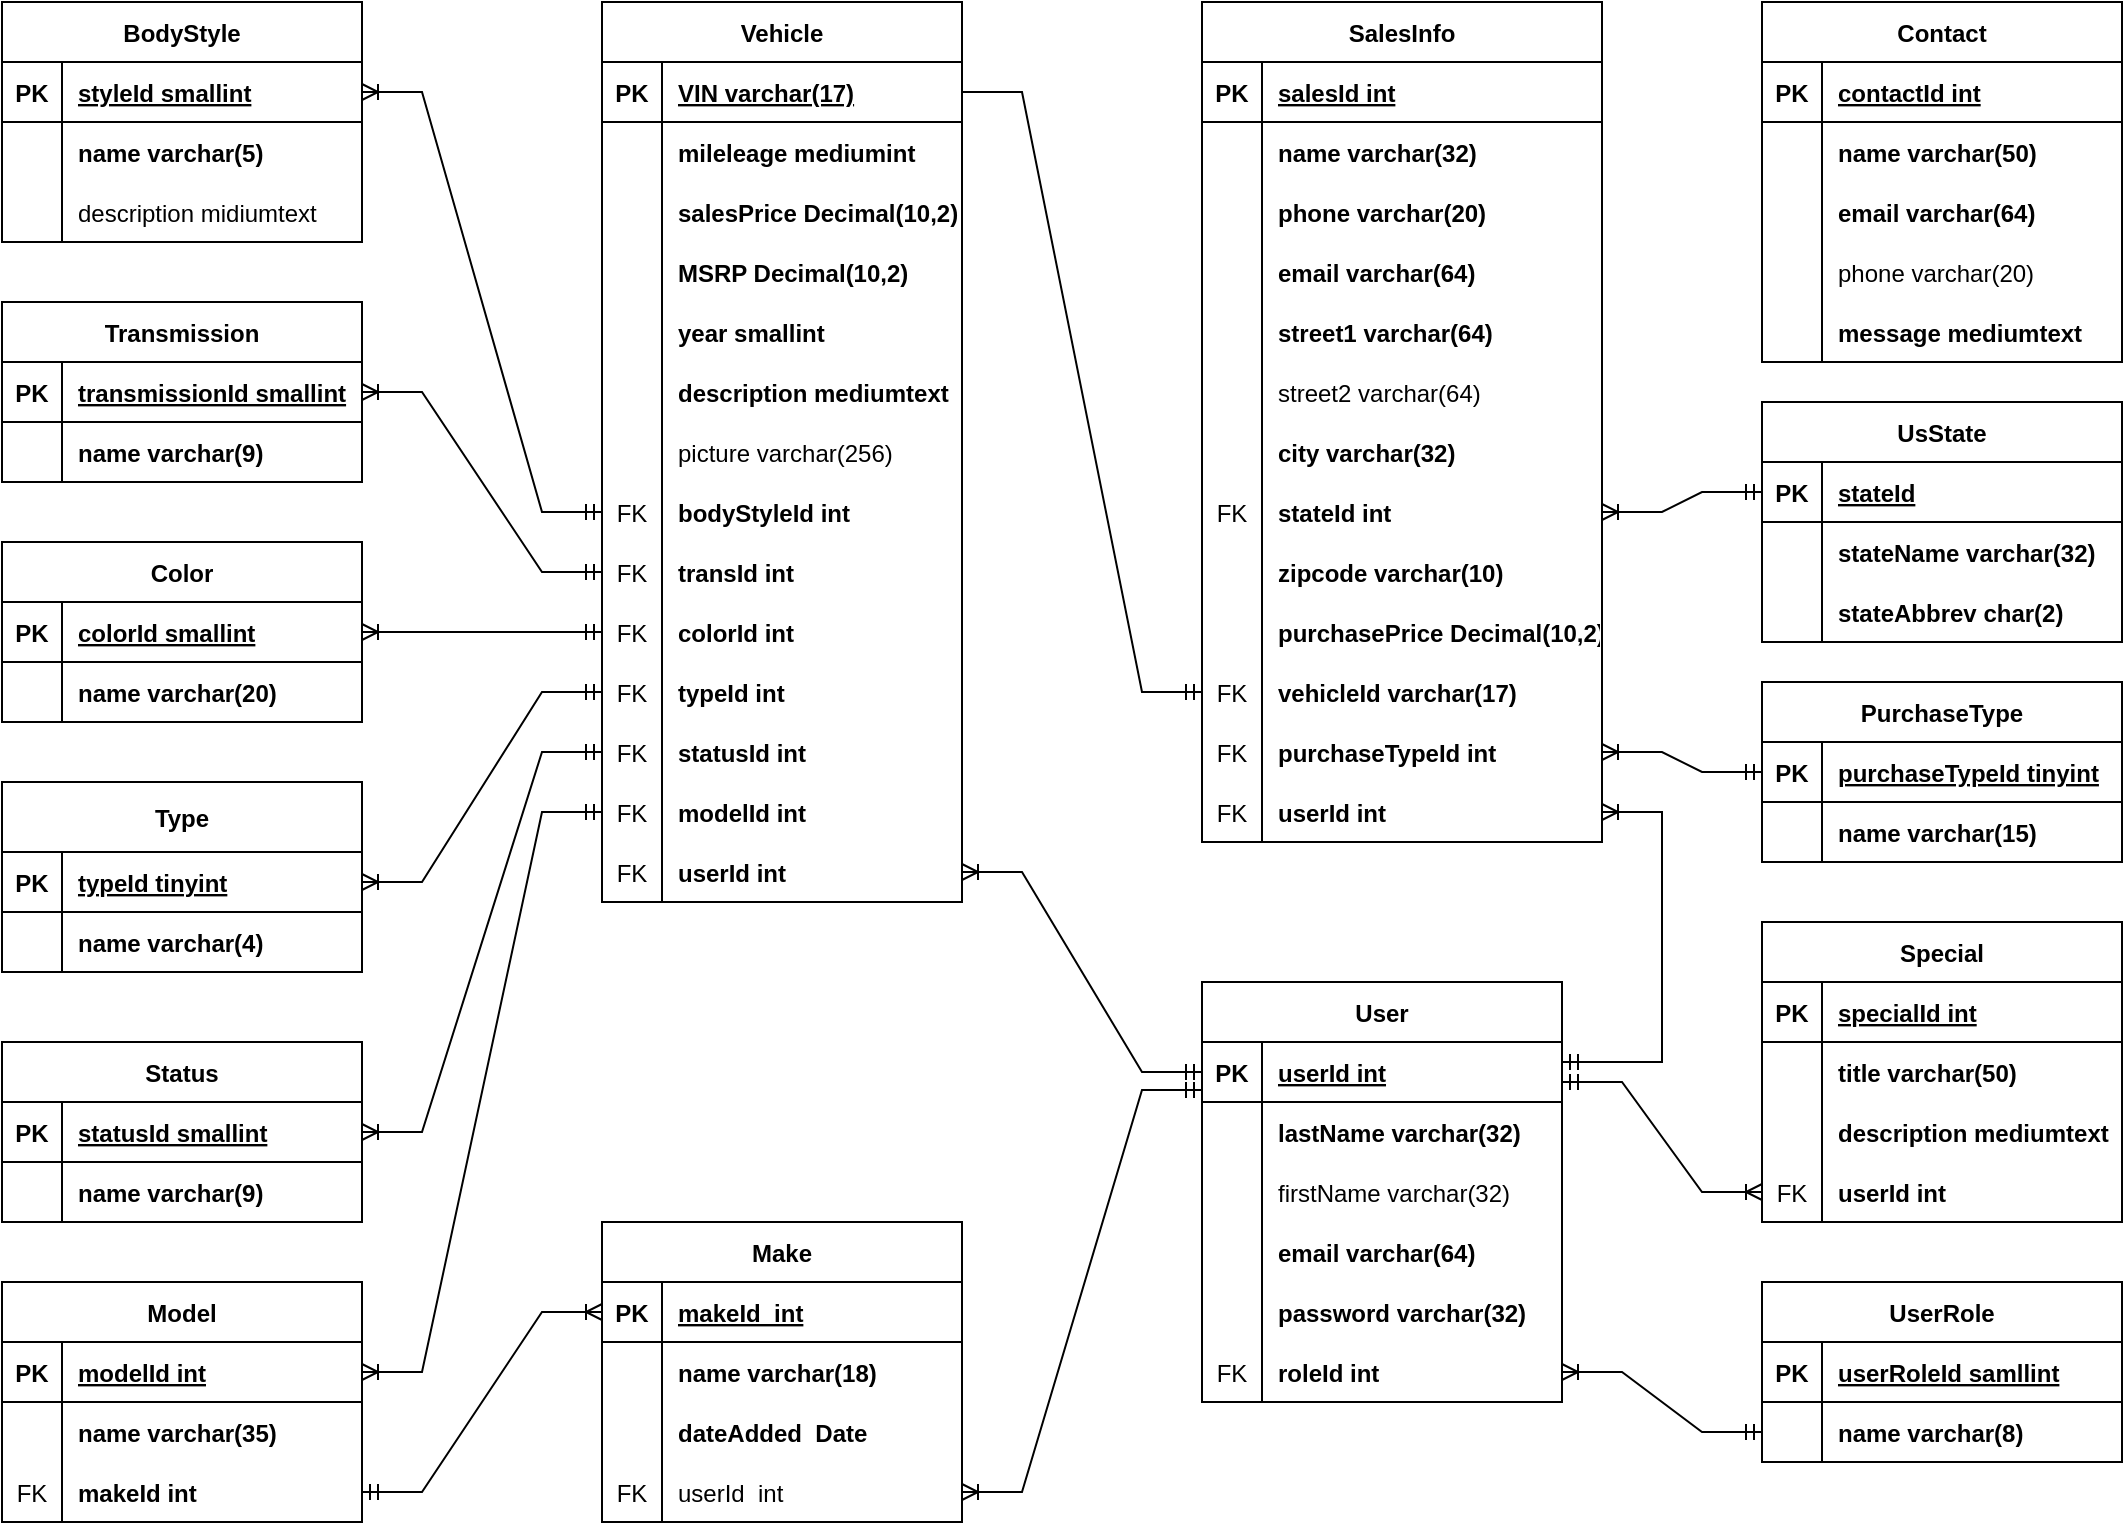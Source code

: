 <mxfile version="17.4.2" type="device"><diagram id="yYd90iCMOn4Bv0V98Sod" name="CarDearship ERD"><mxGraphModel dx="1102" dy="865" grid="1" gridSize="10" guides="1" tooltips="1" connect="1" arrows="1" fold="1" page="1" pageScale="1" pageWidth="850" pageHeight="1100" math="0" shadow="0"><root><mxCell id="0"/><mxCell id="1" parent="0"/><mxCell id="z3kxQEeuOGL9U2Sm8UMt-1" value="Vehicle" style="shape=table;startSize=30;container=1;collapsible=1;childLayout=tableLayout;fixedRows=1;rowLines=0;fontStyle=1;align=center;resizeLast=1;" parent="1" vertex="1"><mxGeometry x="540" y="110" width="180" height="450" as="geometry"/></mxCell><mxCell id="z3kxQEeuOGL9U2Sm8UMt-2" value="" style="shape=tableRow;horizontal=0;startSize=0;swimlaneHead=0;swimlaneBody=0;fillColor=none;collapsible=0;dropTarget=0;points=[[0,0.5],[1,0.5]];portConstraint=eastwest;top=0;left=0;right=0;bottom=1;" parent="z3kxQEeuOGL9U2Sm8UMt-1" vertex="1"><mxGeometry y="30" width="180" height="30" as="geometry"/></mxCell><mxCell id="z3kxQEeuOGL9U2Sm8UMt-3" value="PK" style="shape=partialRectangle;connectable=0;fillColor=none;top=0;left=0;bottom=0;right=0;fontStyle=1;overflow=hidden;" parent="z3kxQEeuOGL9U2Sm8UMt-2" vertex="1"><mxGeometry width="30" height="30" as="geometry"><mxRectangle width="30" height="30" as="alternateBounds"/></mxGeometry></mxCell><mxCell id="z3kxQEeuOGL9U2Sm8UMt-4" value="VIN varchar(17)" style="shape=partialRectangle;connectable=0;fillColor=none;top=0;left=0;bottom=0;right=0;align=left;spacingLeft=6;fontStyle=5;overflow=hidden;" parent="z3kxQEeuOGL9U2Sm8UMt-2" vertex="1"><mxGeometry x="30" width="150" height="30" as="geometry"><mxRectangle width="150" height="30" as="alternateBounds"/></mxGeometry></mxCell><mxCell id="z3kxQEeuOGL9U2Sm8UMt-5" value="" style="shape=tableRow;horizontal=0;startSize=0;swimlaneHead=0;swimlaneBody=0;fillColor=none;collapsible=0;dropTarget=0;points=[[0,0.5],[1,0.5]];portConstraint=eastwest;top=0;left=0;right=0;bottom=0;" parent="z3kxQEeuOGL9U2Sm8UMt-1" vertex="1"><mxGeometry y="60" width="180" height="30" as="geometry"/></mxCell><mxCell id="z3kxQEeuOGL9U2Sm8UMt-6" value="" style="shape=partialRectangle;connectable=0;fillColor=none;top=0;left=0;bottom=0;right=0;editable=1;overflow=hidden;" parent="z3kxQEeuOGL9U2Sm8UMt-5" vertex="1"><mxGeometry width="30" height="30" as="geometry"><mxRectangle width="30" height="30" as="alternateBounds"/></mxGeometry></mxCell><mxCell id="z3kxQEeuOGL9U2Sm8UMt-7" value="mileleage mediumint" style="shape=partialRectangle;connectable=0;fillColor=none;top=0;left=0;bottom=0;right=0;align=left;spacingLeft=6;overflow=hidden;fontStyle=1" parent="z3kxQEeuOGL9U2Sm8UMt-5" vertex="1"><mxGeometry x="30" width="150" height="30" as="geometry"><mxRectangle width="150" height="30" as="alternateBounds"/></mxGeometry></mxCell><mxCell id="z3kxQEeuOGL9U2Sm8UMt-8" value="" style="shape=tableRow;horizontal=0;startSize=0;swimlaneHead=0;swimlaneBody=0;fillColor=none;collapsible=0;dropTarget=0;points=[[0,0.5],[1,0.5]];portConstraint=eastwest;top=0;left=0;right=0;bottom=0;" parent="z3kxQEeuOGL9U2Sm8UMt-1" vertex="1"><mxGeometry y="90" width="180" height="30" as="geometry"/></mxCell><mxCell id="z3kxQEeuOGL9U2Sm8UMt-9" value="" style="shape=partialRectangle;connectable=0;fillColor=none;top=0;left=0;bottom=0;right=0;editable=1;overflow=hidden;" parent="z3kxQEeuOGL9U2Sm8UMt-8" vertex="1"><mxGeometry width="30" height="30" as="geometry"><mxRectangle width="30" height="30" as="alternateBounds"/></mxGeometry></mxCell><mxCell id="z3kxQEeuOGL9U2Sm8UMt-10" value="salesPrice Decimal(10,2)" style="shape=partialRectangle;connectable=0;fillColor=none;top=0;left=0;bottom=0;right=0;align=left;spacingLeft=6;overflow=hidden;fontStyle=1" parent="z3kxQEeuOGL9U2Sm8UMt-8" vertex="1"><mxGeometry x="30" width="150" height="30" as="geometry"><mxRectangle width="150" height="30" as="alternateBounds"/></mxGeometry></mxCell><mxCell id="z3kxQEeuOGL9U2Sm8UMt-11" value="" style="shape=tableRow;horizontal=0;startSize=0;swimlaneHead=0;swimlaneBody=0;fillColor=none;collapsible=0;dropTarget=0;points=[[0,0.5],[1,0.5]];portConstraint=eastwest;top=0;left=0;right=0;bottom=0;" parent="z3kxQEeuOGL9U2Sm8UMt-1" vertex="1"><mxGeometry y="120" width="180" height="30" as="geometry"/></mxCell><mxCell id="z3kxQEeuOGL9U2Sm8UMt-12" value="" style="shape=partialRectangle;connectable=0;fillColor=none;top=0;left=0;bottom=0;right=0;editable=1;overflow=hidden;" parent="z3kxQEeuOGL9U2Sm8UMt-11" vertex="1"><mxGeometry width="30" height="30" as="geometry"><mxRectangle width="30" height="30" as="alternateBounds"/></mxGeometry></mxCell><mxCell id="z3kxQEeuOGL9U2Sm8UMt-13" value="MSRP Decimal(10,2)" style="shape=partialRectangle;connectable=0;fillColor=none;top=0;left=0;bottom=0;right=0;align=left;spacingLeft=6;overflow=hidden;fontStyle=1" parent="z3kxQEeuOGL9U2Sm8UMt-11" vertex="1"><mxGeometry x="30" width="150" height="30" as="geometry"><mxRectangle width="150" height="30" as="alternateBounds"/></mxGeometry></mxCell><mxCell id="z3kxQEeuOGL9U2Sm8UMt-105" value="" style="shape=tableRow;horizontal=0;startSize=0;swimlaneHead=0;swimlaneBody=0;fillColor=none;collapsible=0;dropTarget=0;points=[[0,0.5],[1,0.5]];portConstraint=eastwest;top=0;left=0;right=0;bottom=0;" parent="z3kxQEeuOGL9U2Sm8UMt-1" vertex="1"><mxGeometry y="150" width="180" height="30" as="geometry"/></mxCell><mxCell id="z3kxQEeuOGL9U2Sm8UMt-106" value="" style="shape=partialRectangle;connectable=0;fillColor=none;top=0;left=0;bottom=0;right=0;editable=1;overflow=hidden;" parent="z3kxQEeuOGL9U2Sm8UMt-105" vertex="1"><mxGeometry width="30" height="30" as="geometry"><mxRectangle width="30" height="30" as="alternateBounds"/></mxGeometry></mxCell><mxCell id="z3kxQEeuOGL9U2Sm8UMt-107" value="year smallint" style="shape=partialRectangle;connectable=0;fillColor=none;top=0;left=0;bottom=0;right=0;align=left;spacingLeft=6;overflow=hidden;fontStyle=1" parent="z3kxQEeuOGL9U2Sm8UMt-105" vertex="1"><mxGeometry x="30" width="150" height="30" as="geometry"><mxRectangle width="150" height="30" as="alternateBounds"/></mxGeometry></mxCell><mxCell id="z3kxQEeuOGL9U2Sm8UMt-205" value="" style="shape=tableRow;horizontal=0;startSize=0;swimlaneHead=0;swimlaneBody=0;fillColor=none;collapsible=0;dropTarget=0;points=[[0,0.5],[1,0.5]];portConstraint=eastwest;top=0;left=0;right=0;bottom=0;" parent="z3kxQEeuOGL9U2Sm8UMt-1" vertex="1"><mxGeometry y="180" width="180" height="30" as="geometry"/></mxCell><mxCell id="z3kxQEeuOGL9U2Sm8UMt-206" value="" style="shape=partialRectangle;connectable=0;fillColor=none;top=0;left=0;bottom=0;right=0;editable=1;overflow=hidden;" parent="z3kxQEeuOGL9U2Sm8UMt-205" vertex="1"><mxGeometry width="30" height="30" as="geometry"><mxRectangle width="30" height="30" as="alternateBounds"/></mxGeometry></mxCell><mxCell id="z3kxQEeuOGL9U2Sm8UMt-207" value="description mediumtext" style="shape=partialRectangle;connectable=0;fillColor=none;top=0;left=0;bottom=0;right=0;align=left;spacingLeft=6;overflow=hidden;fontStyle=1" parent="z3kxQEeuOGL9U2Sm8UMt-205" vertex="1"><mxGeometry x="30" width="150" height="30" as="geometry"><mxRectangle width="150" height="30" as="alternateBounds"/></mxGeometry></mxCell><mxCell id="z3kxQEeuOGL9U2Sm8UMt-108" value="" style="shape=tableRow;horizontal=0;startSize=0;swimlaneHead=0;swimlaneBody=0;fillColor=none;collapsible=0;dropTarget=0;points=[[0,0.5],[1,0.5]];portConstraint=eastwest;top=0;left=0;right=0;bottom=0;" parent="z3kxQEeuOGL9U2Sm8UMt-1" vertex="1"><mxGeometry y="210" width="180" height="30" as="geometry"/></mxCell><mxCell id="z3kxQEeuOGL9U2Sm8UMt-109" value="" style="shape=partialRectangle;connectable=0;fillColor=none;top=0;left=0;bottom=0;right=0;editable=1;overflow=hidden;" parent="z3kxQEeuOGL9U2Sm8UMt-108" vertex="1"><mxGeometry width="30" height="30" as="geometry"><mxRectangle width="30" height="30" as="alternateBounds"/></mxGeometry></mxCell><mxCell id="z3kxQEeuOGL9U2Sm8UMt-110" value="picture varchar(256)" style="shape=partialRectangle;connectable=0;fillColor=none;top=0;left=0;bottom=0;right=0;align=left;spacingLeft=6;overflow=hidden;" parent="z3kxQEeuOGL9U2Sm8UMt-108" vertex="1"><mxGeometry x="30" width="150" height="30" as="geometry"><mxRectangle width="150" height="30" as="alternateBounds"/></mxGeometry></mxCell><mxCell id="z3kxQEeuOGL9U2Sm8UMt-117" value="" style="shape=tableRow;horizontal=0;startSize=0;swimlaneHead=0;swimlaneBody=0;fillColor=none;collapsible=0;dropTarget=0;points=[[0,0.5],[1,0.5]];portConstraint=eastwest;top=0;left=0;right=0;bottom=0;" parent="z3kxQEeuOGL9U2Sm8UMt-1" vertex="1"><mxGeometry y="240" width="180" height="30" as="geometry"/></mxCell><mxCell id="z3kxQEeuOGL9U2Sm8UMt-118" value="FK" style="shape=partialRectangle;connectable=0;fillColor=none;top=0;left=0;bottom=0;right=0;editable=1;overflow=hidden;" parent="z3kxQEeuOGL9U2Sm8UMt-117" vertex="1"><mxGeometry width="30" height="30" as="geometry"><mxRectangle width="30" height="30" as="alternateBounds"/></mxGeometry></mxCell><mxCell id="z3kxQEeuOGL9U2Sm8UMt-119" value="bodyStyleId int" style="shape=partialRectangle;connectable=0;fillColor=none;top=0;left=0;bottom=0;right=0;align=left;spacingLeft=6;overflow=hidden;fontStyle=1" parent="z3kxQEeuOGL9U2Sm8UMt-117" vertex="1"><mxGeometry x="30" width="150" height="30" as="geometry"><mxRectangle width="150" height="30" as="alternateBounds"/></mxGeometry></mxCell><mxCell id="z3kxQEeuOGL9U2Sm8UMt-120" value="" style="shape=tableRow;horizontal=0;startSize=0;swimlaneHead=0;swimlaneBody=0;fillColor=none;collapsible=0;dropTarget=0;points=[[0,0.5],[1,0.5]];portConstraint=eastwest;top=0;left=0;right=0;bottom=0;" parent="z3kxQEeuOGL9U2Sm8UMt-1" vertex="1"><mxGeometry y="270" width="180" height="30" as="geometry"/></mxCell><mxCell id="z3kxQEeuOGL9U2Sm8UMt-121" value="FK" style="shape=partialRectangle;connectable=0;fillColor=none;top=0;left=0;bottom=0;right=0;editable=1;overflow=hidden;" parent="z3kxQEeuOGL9U2Sm8UMt-120" vertex="1"><mxGeometry width="30" height="30" as="geometry"><mxRectangle width="30" height="30" as="alternateBounds"/></mxGeometry></mxCell><mxCell id="z3kxQEeuOGL9U2Sm8UMt-122" value="transId int" style="shape=partialRectangle;connectable=0;fillColor=none;top=0;left=0;bottom=0;right=0;align=left;spacingLeft=6;overflow=hidden;fontStyle=1" parent="z3kxQEeuOGL9U2Sm8UMt-120" vertex="1"><mxGeometry x="30" width="150" height="30" as="geometry"><mxRectangle width="150" height="30" as="alternateBounds"/></mxGeometry></mxCell><mxCell id="z3kxQEeuOGL9U2Sm8UMt-233" value="" style="shape=tableRow;horizontal=0;startSize=0;swimlaneHead=0;swimlaneBody=0;fillColor=none;collapsible=0;dropTarget=0;points=[[0,0.5],[1,0.5]];portConstraint=eastwest;top=0;left=0;right=0;bottom=0;" parent="z3kxQEeuOGL9U2Sm8UMt-1" vertex="1"><mxGeometry y="300" width="180" height="30" as="geometry"/></mxCell><mxCell id="z3kxQEeuOGL9U2Sm8UMt-234" value="FK" style="shape=partialRectangle;connectable=0;fillColor=none;top=0;left=0;bottom=0;right=0;editable=1;overflow=hidden;" parent="z3kxQEeuOGL9U2Sm8UMt-233" vertex="1"><mxGeometry width="30" height="30" as="geometry"><mxRectangle width="30" height="30" as="alternateBounds"/></mxGeometry></mxCell><mxCell id="z3kxQEeuOGL9U2Sm8UMt-235" value="colorId int" style="shape=partialRectangle;connectable=0;fillColor=none;top=0;left=0;bottom=0;right=0;align=left;spacingLeft=6;overflow=hidden;fontStyle=1" parent="z3kxQEeuOGL9U2Sm8UMt-233" vertex="1"><mxGeometry x="30" width="150" height="30" as="geometry"><mxRectangle width="150" height="30" as="alternateBounds"/></mxGeometry></mxCell><mxCell id="z3kxQEeuOGL9U2Sm8UMt-268" value="" style="shape=tableRow;horizontal=0;startSize=0;swimlaneHead=0;swimlaneBody=0;fillColor=none;collapsible=0;dropTarget=0;points=[[0,0.5],[1,0.5]];portConstraint=eastwest;top=0;left=0;right=0;bottom=0;" parent="z3kxQEeuOGL9U2Sm8UMt-1" vertex="1"><mxGeometry y="330" width="180" height="30" as="geometry"/></mxCell><mxCell id="z3kxQEeuOGL9U2Sm8UMt-269" value="FK" style="shape=partialRectangle;connectable=0;fillColor=none;top=0;left=0;bottom=0;right=0;editable=1;overflow=hidden;" parent="z3kxQEeuOGL9U2Sm8UMt-268" vertex="1"><mxGeometry width="30" height="30" as="geometry"><mxRectangle width="30" height="30" as="alternateBounds"/></mxGeometry></mxCell><mxCell id="z3kxQEeuOGL9U2Sm8UMt-270" value="typeId int" style="shape=partialRectangle;connectable=0;fillColor=none;top=0;left=0;bottom=0;right=0;align=left;spacingLeft=6;overflow=hidden;fontStyle=1" parent="z3kxQEeuOGL9U2Sm8UMt-268" vertex="1"><mxGeometry x="30" width="150" height="30" as="geometry"><mxRectangle width="150" height="30" as="alternateBounds"/></mxGeometry></mxCell><mxCell id="z3kxQEeuOGL9U2Sm8UMt-123" value="" style="shape=tableRow;horizontal=0;startSize=0;swimlaneHead=0;swimlaneBody=0;fillColor=none;collapsible=0;dropTarget=0;points=[[0,0.5],[1,0.5]];portConstraint=eastwest;top=0;left=0;right=0;bottom=0;" parent="z3kxQEeuOGL9U2Sm8UMt-1" vertex="1"><mxGeometry y="360" width="180" height="30" as="geometry"/></mxCell><mxCell id="z3kxQEeuOGL9U2Sm8UMt-124" value="FK" style="shape=partialRectangle;connectable=0;fillColor=none;top=0;left=0;bottom=0;right=0;editable=1;overflow=hidden;" parent="z3kxQEeuOGL9U2Sm8UMt-123" vertex="1"><mxGeometry width="30" height="30" as="geometry"><mxRectangle width="30" height="30" as="alternateBounds"/></mxGeometry></mxCell><mxCell id="z3kxQEeuOGL9U2Sm8UMt-125" value="statusId int" style="shape=partialRectangle;connectable=0;fillColor=none;top=0;left=0;bottom=0;right=0;align=left;spacingLeft=6;overflow=hidden;fontStyle=1" parent="z3kxQEeuOGL9U2Sm8UMt-123" vertex="1"><mxGeometry x="30" width="150" height="30" as="geometry"><mxRectangle width="150" height="30" as="alternateBounds"/></mxGeometry></mxCell><mxCell id="LTOmprThC1dFtEKaSCS9-4" value="" style="shape=tableRow;horizontal=0;startSize=0;swimlaneHead=0;swimlaneBody=0;fillColor=none;collapsible=0;dropTarget=0;points=[[0,0.5],[1,0.5]];portConstraint=eastwest;top=0;left=0;right=0;bottom=0;" parent="z3kxQEeuOGL9U2Sm8UMt-1" vertex="1"><mxGeometry y="390" width="180" height="30" as="geometry"/></mxCell><mxCell id="LTOmprThC1dFtEKaSCS9-5" value="FK" style="shape=partialRectangle;connectable=0;fillColor=none;top=0;left=0;bottom=0;right=0;editable=1;overflow=hidden;" parent="LTOmprThC1dFtEKaSCS9-4" vertex="1"><mxGeometry width="30" height="30" as="geometry"><mxRectangle width="30" height="30" as="alternateBounds"/></mxGeometry></mxCell><mxCell id="LTOmprThC1dFtEKaSCS9-6" value="modelId int" style="shape=partialRectangle;connectable=0;fillColor=none;top=0;left=0;bottom=0;right=0;align=left;spacingLeft=6;overflow=hidden;fontStyle=1" parent="LTOmprThC1dFtEKaSCS9-4" vertex="1"><mxGeometry x="30" width="150" height="30" as="geometry"><mxRectangle width="150" height="30" as="alternateBounds"/></mxGeometry></mxCell><mxCell id="z3kxQEeuOGL9U2Sm8UMt-253" value="" style="shape=tableRow;horizontal=0;startSize=0;swimlaneHead=0;swimlaneBody=0;fillColor=none;collapsible=0;dropTarget=0;points=[[0,0.5],[1,0.5]];portConstraint=eastwest;top=0;left=0;right=0;bottom=0;" parent="z3kxQEeuOGL9U2Sm8UMt-1" vertex="1"><mxGeometry y="420" width="180" height="30" as="geometry"/></mxCell><mxCell id="z3kxQEeuOGL9U2Sm8UMt-254" value="FK" style="shape=partialRectangle;connectable=0;fillColor=none;top=0;left=0;bottom=0;right=0;editable=1;overflow=hidden;" parent="z3kxQEeuOGL9U2Sm8UMt-253" vertex="1"><mxGeometry width="30" height="30" as="geometry"><mxRectangle width="30" height="30" as="alternateBounds"/></mxGeometry></mxCell><mxCell id="z3kxQEeuOGL9U2Sm8UMt-255" value="userId int" style="shape=partialRectangle;connectable=0;fillColor=none;top=0;left=0;bottom=0;right=0;align=left;spacingLeft=6;overflow=hidden;fontStyle=1" parent="z3kxQEeuOGL9U2Sm8UMt-253" vertex="1"><mxGeometry x="30" width="150" height="30" as="geometry"><mxRectangle width="150" height="30" as="alternateBounds"/></mxGeometry></mxCell><mxCell id="z3kxQEeuOGL9U2Sm8UMt-14" value="User" style="shape=table;startSize=30;container=1;collapsible=1;childLayout=tableLayout;fixedRows=1;rowLines=0;fontStyle=1;align=center;resizeLast=1;" parent="1" vertex="1"><mxGeometry x="840" y="600" width="180" height="210" as="geometry"/></mxCell><mxCell id="z3kxQEeuOGL9U2Sm8UMt-15" value="" style="shape=tableRow;horizontal=0;startSize=0;swimlaneHead=0;swimlaneBody=0;fillColor=none;collapsible=0;dropTarget=0;points=[[0,0.5],[1,0.5]];portConstraint=eastwest;top=0;left=0;right=0;bottom=1;" parent="z3kxQEeuOGL9U2Sm8UMt-14" vertex="1"><mxGeometry y="30" width="180" height="30" as="geometry"/></mxCell><mxCell id="z3kxQEeuOGL9U2Sm8UMt-16" value="PK" style="shape=partialRectangle;connectable=0;fillColor=none;top=0;left=0;bottom=0;right=0;fontStyle=1;overflow=hidden;" parent="z3kxQEeuOGL9U2Sm8UMt-15" vertex="1"><mxGeometry width="30" height="30" as="geometry"><mxRectangle width="30" height="30" as="alternateBounds"/></mxGeometry></mxCell><mxCell id="z3kxQEeuOGL9U2Sm8UMt-17" value="userId int" style="shape=partialRectangle;connectable=0;fillColor=none;top=0;left=0;bottom=0;right=0;align=left;spacingLeft=6;fontStyle=5;overflow=hidden;" parent="z3kxQEeuOGL9U2Sm8UMt-15" vertex="1"><mxGeometry x="30" width="150" height="30" as="geometry"><mxRectangle width="150" height="30" as="alternateBounds"/></mxGeometry></mxCell><mxCell id="z3kxQEeuOGL9U2Sm8UMt-18" value="" style="shape=tableRow;horizontal=0;startSize=0;swimlaneHead=0;swimlaneBody=0;fillColor=none;collapsible=0;dropTarget=0;points=[[0,0.5],[1,0.5]];portConstraint=eastwest;top=0;left=0;right=0;bottom=0;" parent="z3kxQEeuOGL9U2Sm8UMt-14" vertex="1"><mxGeometry y="60" width="180" height="30" as="geometry"/></mxCell><mxCell id="z3kxQEeuOGL9U2Sm8UMt-19" value="" style="shape=partialRectangle;connectable=0;fillColor=none;top=0;left=0;bottom=0;right=0;editable=1;overflow=hidden;" parent="z3kxQEeuOGL9U2Sm8UMt-18" vertex="1"><mxGeometry width="30" height="30" as="geometry"><mxRectangle width="30" height="30" as="alternateBounds"/></mxGeometry></mxCell><mxCell id="z3kxQEeuOGL9U2Sm8UMt-20" value="lastName varchar(32)" style="shape=partialRectangle;connectable=0;fillColor=none;top=0;left=0;bottom=0;right=0;align=left;spacingLeft=6;overflow=hidden;fontStyle=1" parent="z3kxQEeuOGL9U2Sm8UMt-18" vertex="1"><mxGeometry x="30" width="150" height="30" as="geometry"><mxRectangle width="150" height="30" as="alternateBounds"/></mxGeometry></mxCell><mxCell id="z3kxQEeuOGL9U2Sm8UMt-21" value="" style="shape=tableRow;horizontal=0;startSize=0;swimlaneHead=0;swimlaneBody=0;fillColor=none;collapsible=0;dropTarget=0;points=[[0,0.5],[1,0.5]];portConstraint=eastwest;top=0;left=0;right=0;bottom=0;" parent="z3kxQEeuOGL9U2Sm8UMt-14" vertex="1"><mxGeometry y="90" width="180" height="30" as="geometry"/></mxCell><mxCell id="z3kxQEeuOGL9U2Sm8UMt-22" value="" style="shape=partialRectangle;connectable=0;fillColor=none;top=0;left=0;bottom=0;right=0;editable=1;overflow=hidden;" parent="z3kxQEeuOGL9U2Sm8UMt-21" vertex="1"><mxGeometry width="30" height="30" as="geometry"><mxRectangle width="30" height="30" as="alternateBounds"/></mxGeometry></mxCell><mxCell id="z3kxQEeuOGL9U2Sm8UMt-23" value="firstName varchar(32)" style="shape=partialRectangle;connectable=0;fillColor=none;top=0;left=0;bottom=0;right=0;align=left;spacingLeft=6;overflow=hidden;" parent="z3kxQEeuOGL9U2Sm8UMt-21" vertex="1"><mxGeometry x="30" width="150" height="30" as="geometry"><mxRectangle width="150" height="30" as="alternateBounds"/></mxGeometry></mxCell><mxCell id="z3kxQEeuOGL9U2Sm8UMt-24" value="" style="shape=tableRow;horizontal=0;startSize=0;swimlaneHead=0;swimlaneBody=0;fillColor=none;collapsible=0;dropTarget=0;points=[[0,0.5],[1,0.5]];portConstraint=eastwest;top=0;left=0;right=0;bottom=0;" parent="z3kxQEeuOGL9U2Sm8UMt-14" vertex="1"><mxGeometry y="120" width="180" height="30" as="geometry"/></mxCell><mxCell id="z3kxQEeuOGL9U2Sm8UMt-25" value="" style="shape=partialRectangle;connectable=0;fillColor=none;top=0;left=0;bottom=0;right=0;editable=1;overflow=hidden;" parent="z3kxQEeuOGL9U2Sm8UMt-24" vertex="1"><mxGeometry width="30" height="30" as="geometry"><mxRectangle width="30" height="30" as="alternateBounds"/></mxGeometry></mxCell><mxCell id="z3kxQEeuOGL9U2Sm8UMt-26" value="email varchar(64)" style="shape=partialRectangle;connectable=0;fillColor=none;top=0;left=0;bottom=0;right=0;align=left;spacingLeft=6;overflow=hidden;fontStyle=1" parent="z3kxQEeuOGL9U2Sm8UMt-24" vertex="1"><mxGeometry x="30" width="150" height="30" as="geometry"><mxRectangle width="150" height="30" as="alternateBounds"/></mxGeometry></mxCell><mxCell id="z3kxQEeuOGL9U2Sm8UMt-211" value="" style="shape=tableRow;horizontal=0;startSize=0;swimlaneHead=0;swimlaneBody=0;fillColor=none;collapsible=0;dropTarget=0;points=[[0,0.5],[1,0.5]];portConstraint=eastwest;top=0;left=0;right=0;bottom=0;" parent="z3kxQEeuOGL9U2Sm8UMt-14" vertex="1"><mxGeometry y="150" width="180" height="30" as="geometry"/></mxCell><mxCell id="z3kxQEeuOGL9U2Sm8UMt-212" value="" style="shape=partialRectangle;connectable=0;fillColor=none;top=0;left=0;bottom=0;right=0;editable=1;overflow=hidden;" parent="z3kxQEeuOGL9U2Sm8UMt-211" vertex="1"><mxGeometry width="30" height="30" as="geometry"><mxRectangle width="30" height="30" as="alternateBounds"/></mxGeometry></mxCell><mxCell id="z3kxQEeuOGL9U2Sm8UMt-213" value="password varchar(32)" style="shape=partialRectangle;connectable=0;fillColor=none;top=0;left=0;bottom=0;right=0;align=left;spacingLeft=6;overflow=hidden;fontStyle=1" parent="z3kxQEeuOGL9U2Sm8UMt-211" vertex="1"><mxGeometry x="30" width="150" height="30" as="geometry"><mxRectangle width="150" height="30" as="alternateBounds"/></mxGeometry></mxCell><mxCell id="z3kxQEeuOGL9U2Sm8UMt-208" value="" style="shape=tableRow;horizontal=0;startSize=0;swimlaneHead=0;swimlaneBody=0;fillColor=none;collapsible=0;dropTarget=0;points=[[0,0.5],[1,0.5]];portConstraint=eastwest;top=0;left=0;right=0;bottom=0;" parent="z3kxQEeuOGL9U2Sm8UMt-14" vertex="1"><mxGeometry y="180" width="180" height="30" as="geometry"/></mxCell><mxCell id="z3kxQEeuOGL9U2Sm8UMt-209" value="FK" style="shape=partialRectangle;connectable=0;fillColor=none;top=0;left=0;bottom=0;right=0;editable=1;overflow=hidden;" parent="z3kxQEeuOGL9U2Sm8UMt-208" vertex="1"><mxGeometry width="30" height="30" as="geometry"><mxRectangle width="30" height="30" as="alternateBounds"/></mxGeometry></mxCell><mxCell id="z3kxQEeuOGL9U2Sm8UMt-210" value="roleId int" style="shape=partialRectangle;connectable=0;fillColor=none;top=0;left=0;bottom=0;right=0;align=left;spacingLeft=6;overflow=hidden;fontStyle=1" parent="z3kxQEeuOGL9U2Sm8UMt-208" vertex="1"><mxGeometry x="30" width="150" height="30" as="geometry"><mxRectangle width="150" height="30" as="alternateBounds"/></mxGeometry></mxCell><mxCell id="z3kxQEeuOGL9U2Sm8UMt-27" value="Model" style="shape=table;startSize=30;container=1;collapsible=1;childLayout=tableLayout;fixedRows=1;rowLines=0;fontStyle=1;align=center;resizeLast=1;" parent="1" vertex="1"><mxGeometry x="240" y="750" width="180" height="120" as="geometry"/></mxCell><mxCell id="z3kxQEeuOGL9U2Sm8UMt-28" value="" style="shape=tableRow;horizontal=0;startSize=0;swimlaneHead=0;swimlaneBody=0;fillColor=none;collapsible=0;dropTarget=0;points=[[0,0.5],[1,0.5]];portConstraint=eastwest;top=0;left=0;right=0;bottom=1;" parent="z3kxQEeuOGL9U2Sm8UMt-27" vertex="1"><mxGeometry y="30" width="180" height="30" as="geometry"/></mxCell><mxCell id="z3kxQEeuOGL9U2Sm8UMt-29" value="PK" style="shape=partialRectangle;connectable=0;fillColor=none;top=0;left=0;bottom=0;right=0;fontStyle=1;overflow=hidden;" parent="z3kxQEeuOGL9U2Sm8UMt-28" vertex="1"><mxGeometry width="30" height="30" as="geometry"><mxRectangle width="30" height="30" as="alternateBounds"/></mxGeometry></mxCell><mxCell id="z3kxQEeuOGL9U2Sm8UMt-30" value="modelId int" style="shape=partialRectangle;connectable=0;fillColor=none;top=0;left=0;bottom=0;right=0;align=left;spacingLeft=6;fontStyle=5;overflow=hidden;" parent="z3kxQEeuOGL9U2Sm8UMt-28" vertex="1"><mxGeometry x="30" width="150" height="30" as="geometry"><mxRectangle width="150" height="30" as="alternateBounds"/></mxGeometry></mxCell><mxCell id="z3kxQEeuOGL9U2Sm8UMt-31" value="" style="shape=tableRow;horizontal=0;startSize=0;swimlaneHead=0;swimlaneBody=0;fillColor=none;collapsible=0;dropTarget=0;points=[[0,0.5],[1,0.5]];portConstraint=eastwest;top=0;left=0;right=0;bottom=0;" parent="z3kxQEeuOGL9U2Sm8UMt-27" vertex="1"><mxGeometry y="60" width="180" height="30" as="geometry"/></mxCell><mxCell id="z3kxQEeuOGL9U2Sm8UMt-32" value="" style="shape=partialRectangle;connectable=0;fillColor=none;top=0;left=0;bottom=0;right=0;editable=1;overflow=hidden;" parent="z3kxQEeuOGL9U2Sm8UMt-31" vertex="1"><mxGeometry width="30" height="30" as="geometry"><mxRectangle width="30" height="30" as="alternateBounds"/></mxGeometry></mxCell><mxCell id="z3kxQEeuOGL9U2Sm8UMt-33" value="name varchar(35)" style="shape=partialRectangle;connectable=0;fillColor=none;top=0;left=0;bottom=0;right=0;align=left;spacingLeft=6;overflow=hidden;fontStyle=1" parent="z3kxQEeuOGL9U2Sm8UMt-31" vertex="1"><mxGeometry x="30" width="150" height="30" as="geometry"><mxRectangle width="150" height="30" as="alternateBounds"/></mxGeometry></mxCell><mxCell id="z3kxQEeuOGL9U2Sm8UMt-34" value="" style="shape=tableRow;horizontal=0;startSize=0;swimlaneHead=0;swimlaneBody=0;fillColor=none;collapsible=0;dropTarget=0;points=[[0,0.5],[1,0.5]];portConstraint=eastwest;top=0;left=0;right=0;bottom=0;" parent="z3kxQEeuOGL9U2Sm8UMt-27" vertex="1"><mxGeometry y="90" width="180" height="30" as="geometry"/></mxCell><mxCell id="z3kxQEeuOGL9U2Sm8UMt-35" value="FK" style="shape=partialRectangle;connectable=0;fillColor=none;top=0;left=0;bottom=0;right=0;editable=1;overflow=hidden;" parent="z3kxQEeuOGL9U2Sm8UMt-34" vertex="1"><mxGeometry width="30" height="30" as="geometry"><mxRectangle width="30" height="30" as="alternateBounds"/></mxGeometry></mxCell><mxCell id="z3kxQEeuOGL9U2Sm8UMt-36" value="makeId int" style="shape=partialRectangle;connectable=0;fillColor=none;top=0;left=0;bottom=0;right=0;align=left;spacingLeft=6;overflow=hidden;fontStyle=1" parent="z3kxQEeuOGL9U2Sm8UMt-34" vertex="1"><mxGeometry x="30" width="150" height="30" as="geometry"><mxRectangle width="150" height="30" as="alternateBounds"/></mxGeometry></mxCell><mxCell id="z3kxQEeuOGL9U2Sm8UMt-40" value="Make" style="shape=table;startSize=30;container=1;collapsible=1;childLayout=tableLayout;fixedRows=1;rowLines=0;fontStyle=1;align=center;resizeLast=1;" parent="1" vertex="1"><mxGeometry x="540" y="720" width="180" height="150" as="geometry"/></mxCell><mxCell id="z3kxQEeuOGL9U2Sm8UMt-41" value="" style="shape=tableRow;horizontal=0;startSize=0;swimlaneHead=0;swimlaneBody=0;fillColor=none;collapsible=0;dropTarget=0;points=[[0,0.5],[1,0.5]];portConstraint=eastwest;top=0;left=0;right=0;bottom=1;" parent="z3kxQEeuOGL9U2Sm8UMt-40" vertex="1"><mxGeometry y="30" width="180" height="30" as="geometry"/></mxCell><mxCell id="z3kxQEeuOGL9U2Sm8UMt-42" value="PK" style="shape=partialRectangle;connectable=0;fillColor=none;top=0;left=0;bottom=0;right=0;fontStyle=1;overflow=hidden;" parent="z3kxQEeuOGL9U2Sm8UMt-41" vertex="1"><mxGeometry width="30" height="30" as="geometry"><mxRectangle width="30" height="30" as="alternateBounds"/></mxGeometry></mxCell><mxCell id="z3kxQEeuOGL9U2Sm8UMt-43" value="makeId  int" style="shape=partialRectangle;connectable=0;fillColor=none;top=0;left=0;bottom=0;right=0;align=left;spacingLeft=6;fontStyle=5;overflow=hidden;" parent="z3kxQEeuOGL9U2Sm8UMt-41" vertex="1"><mxGeometry x="30" width="150" height="30" as="geometry"><mxRectangle width="150" height="30" as="alternateBounds"/></mxGeometry></mxCell><mxCell id="z3kxQEeuOGL9U2Sm8UMt-214" value="" style="shape=tableRow;horizontal=0;startSize=0;swimlaneHead=0;swimlaneBody=0;fillColor=none;collapsible=0;dropTarget=0;points=[[0,0.5],[1,0.5]];portConstraint=eastwest;top=0;left=0;right=0;bottom=0;" parent="z3kxQEeuOGL9U2Sm8UMt-40" vertex="1"><mxGeometry y="60" width="180" height="30" as="geometry"/></mxCell><mxCell id="z3kxQEeuOGL9U2Sm8UMt-215" value="" style="shape=partialRectangle;connectable=0;fillColor=none;top=0;left=0;bottom=0;right=0;editable=1;overflow=hidden;" parent="z3kxQEeuOGL9U2Sm8UMt-214" vertex="1"><mxGeometry width="30" height="30" as="geometry"><mxRectangle width="30" height="30" as="alternateBounds"/></mxGeometry></mxCell><mxCell id="z3kxQEeuOGL9U2Sm8UMt-216" value="name varchar(18)" style="shape=partialRectangle;connectable=0;fillColor=none;top=0;left=0;bottom=0;right=0;align=left;spacingLeft=6;overflow=hidden;fontStyle=1" parent="z3kxQEeuOGL9U2Sm8UMt-214" vertex="1"><mxGeometry x="30" width="150" height="30" as="geometry"><mxRectangle width="150" height="30" as="alternateBounds"/></mxGeometry></mxCell><mxCell id="z3kxQEeuOGL9U2Sm8UMt-44" value="" style="shape=tableRow;horizontal=0;startSize=0;swimlaneHead=0;swimlaneBody=0;fillColor=none;collapsible=0;dropTarget=0;points=[[0,0.5],[1,0.5]];portConstraint=eastwest;top=0;left=0;right=0;bottom=0;" parent="z3kxQEeuOGL9U2Sm8UMt-40" vertex="1"><mxGeometry y="90" width="180" height="30" as="geometry"/></mxCell><mxCell id="z3kxQEeuOGL9U2Sm8UMt-45" value="" style="shape=partialRectangle;connectable=0;fillColor=none;top=0;left=0;bottom=0;right=0;editable=1;overflow=hidden;" parent="z3kxQEeuOGL9U2Sm8UMt-44" vertex="1"><mxGeometry width="30" height="30" as="geometry"><mxRectangle width="30" height="30" as="alternateBounds"/></mxGeometry></mxCell><mxCell id="z3kxQEeuOGL9U2Sm8UMt-46" value="dateAdded  Date" style="shape=partialRectangle;connectable=0;fillColor=none;top=0;left=0;bottom=0;right=0;align=left;spacingLeft=6;overflow=hidden;fontStyle=1" parent="z3kxQEeuOGL9U2Sm8UMt-44" vertex="1"><mxGeometry x="30" width="150" height="30" as="geometry"><mxRectangle width="150" height="30" as="alternateBounds"/></mxGeometry></mxCell><mxCell id="z3kxQEeuOGL9U2Sm8UMt-47" value="" style="shape=tableRow;horizontal=0;startSize=0;swimlaneHead=0;swimlaneBody=0;fillColor=none;collapsible=0;dropTarget=0;points=[[0,0.5],[1,0.5]];portConstraint=eastwest;top=0;left=0;right=0;bottom=0;" parent="z3kxQEeuOGL9U2Sm8UMt-40" vertex="1"><mxGeometry y="120" width="180" height="30" as="geometry"/></mxCell><mxCell id="z3kxQEeuOGL9U2Sm8UMt-48" value="FK" style="shape=partialRectangle;connectable=0;fillColor=none;top=0;left=0;bottom=0;right=0;editable=1;overflow=hidden;" parent="z3kxQEeuOGL9U2Sm8UMt-47" vertex="1"><mxGeometry width="30" height="30" as="geometry"><mxRectangle width="30" height="30" as="alternateBounds"/></mxGeometry></mxCell><mxCell id="z3kxQEeuOGL9U2Sm8UMt-49" value="userId  int" style="shape=partialRectangle;connectable=0;fillColor=none;top=0;left=0;bottom=0;right=0;align=left;spacingLeft=6;overflow=hidden;fontStyle=0" parent="z3kxQEeuOGL9U2Sm8UMt-47" vertex="1"><mxGeometry x="30" width="150" height="30" as="geometry"><mxRectangle width="150" height="30" as="alternateBounds"/></mxGeometry></mxCell><mxCell id="z3kxQEeuOGL9U2Sm8UMt-53" value="Color" style="shape=table;startSize=30;container=1;collapsible=1;childLayout=tableLayout;fixedRows=1;rowLines=0;fontStyle=1;align=center;resizeLast=1;" parent="1" vertex="1"><mxGeometry x="240" y="380" width="180" height="90" as="geometry"/></mxCell><mxCell id="z3kxQEeuOGL9U2Sm8UMt-54" value="" style="shape=tableRow;horizontal=0;startSize=0;swimlaneHead=0;swimlaneBody=0;fillColor=none;collapsible=0;dropTarget=0;points=[[0,0.5],[1,0.5]];portConstraint=eastwest;top=0;left=0;right=0;bottom=1;" parent="z3kxQEeuOGL9U2Sm8UMt-53" vertex="1"><mxGeometry y="30" width="180" height="30" as="geometry"/></mxCell><mxCell id="z3kxQEeuOGL9U2Sm8UMt-55" value="PK" style="shape=partialRectangle;connectable=0;fillColor=none;top=0;left=0;bottom=0;right=0;fontStyle=1;overflow=hidden;" parent="z3kxQEeuOGL9U2Sm8UMt-54" vertex="1"><mxGeometry width="30" height="30" as="geometry"><mxRectangle width="30" height="30" as="alternateBounds"/></mxGeometry></mxCell><mxCell id="z3kxQEeuOGL9U2Sm8UMt-56" value="colorId smallint" style="shape=partialRectangle;connectable=0;fillColor=none;top=0;left=0;bottom=0;right=0;align=left;spacingLeft=6;fontStyle=5;overflow=hidden;" parent="z3kxQEeuOGL9U2Sm8UMt-54" vertex="1"><mxGeometry x="30" width="150" height="30" as="geometry"><mxRectangle width="150" height="30" as="alternateBounds"/></mxGeometry></mxCell><mxCell id="z3kxQEeuOGL9U2Sm8UMt-57" value="" style="shape=tableRow;horizontal=0;startSize=0;swimlaneHead=0;swimlaneBody=0;fillColor=none;collapsible=0;dropTarget=0;points=[[0,0.5],[1,0.5]];portConstraint=eastwest;top=0;left=0;right=0;bottom=0;" parent="z3kxQEeuOGL9U2Sm8UMt-53" vertex="1"><mxGeometry y="60" width="180" height="30" as="geometry"/></mxCell><mxCell id="z3kxQEeuOGL9U2Sm8UMt-58" value="" style="shape=partialRectangle;connectable=0;fillColor=none;top=0;left=0;bottom=0;right=0;editable=1;overflow=hidden;" parent="z3kxQEeuOGL9U2Sm8UMt-57" vertex="1"><mxGeometry width="30" height="30" as="geometry"><mxRectangle width="30" height="30" as="alternateBounds"/></mxGeometry></mxCell><mxCell id="z3kxQEeuOGL9U2Sm8UMt-59" value="name varchar(20)" style="shape=partialRectangle;connectable=0;fillColor=none;top=0;left=0;bottom=0;right=0;align=left;spacingLeft=6;overflow=hidden;fontStyle=1" parent="z3kxQEeuOGL9U2Sm8UMt-57" vertex="1"><mxGeometry x="30" width="150" height="30" as="geometry"><mxRectangle width="150" height="30" as="alternateBounds"/></mxGeometry></mxCell><mxCell id="z3kxQEeuOGL9U2Sm8UMt-66" value="UserRole" style="shape=table;startSize=30;container=1;collapsible=1;childLayout=tableLayout;fixedRows=1;rowLines=0;fontStyle=1;align=center;resizeLast=1;" parent="1" vertex="1"><mxGeometry x="1120" y="750" width="180" height="90" as="geometry"/></mxCell><mxCell id="z3kxQEeuOGL9U2Sm8UMt-67" value="" style="shape=tableRow;horizontal=0;startSize=0;swimlaneHead=0;swimlaneBody=0;fillColor=none;collapsible=0;dropTarget=0;points=[[0,0.5],[1,0.5]];portConstraint=eastwest;top=0;left=0;right=0;bottom=1;" parent="z3kxQEeuOGL9U2Sm8UMt-66" vertex="1"><mxGeometry y="30" width="180" height="30" as="geometry"/></mxCell><mxCell id="z3kxQEeuOGL9U2Sm8UMt-68" value="PK" style="shape=partialRectangle;connectable=0;fillColor=none;top=0;left=0;bottom=0;right=0;fontStyle=1;overflow=hidden;" parent="z3kxQEeuOGL9U2Sm8UMt-67" vertex="1"><mxGeometry width="30" height="30" as="geometry"><mxRectangle width="30" height="30" as="alternateBounds"/></mxGeometry></mxCell><mxCell id="z3kxQEeuOGL9U2Sm8UMt-69" value="userRoleId samllint" style="shape=partialRectangle;connectable=0;fillColor=none;top=0;left=0;bottom=0;right=0;align=left;spacingLeft=6;fontStyle=5;overflow=hidden;" parent="z3kxQEeuOGL9U2Sm8UMt-67" vertex="1"><mxGeometry x="30" width="150" height="30" as="geometry"><mxRectangle width="150" height="30" as="alternateBounds"/></mxGeometry></mxCell><mxCell id="z3kxQEeuOGL9U2Sm8UMt-70" value="" style="shape=tableRow;horizontal=0;startSize=0;swimlaneHead=0;swimlaneBody=0;fillColor=none;collapsible=0;dropTarget=0;points=[[0,0.5],[1,0.5]];portConstraint=eastwest;top=0;left=0;right=0;bottom=0;" parent="z3kxQEeuOGL9U2Sm8UMt-66" vertex="1"><mxGeometry y="60" width="180" height="30" as="geometry"/></mxCell><mxCell id="z3kxQEeuOGL9U2Sm8UMt-71" value="" style="shape=partialRectangle;connectable=0;fillColor=none;top=0;left=0;bottom=0;right=0;editable=1;overflow=hidden;" parent="z3kxQEeuOGL9U2Sm8UMt-70" vertex="1"><mxGeometry width="30" height="30" as="geometry"><mxRectangle width="30" height="30" as="alternateBounds"/></mxGeometry></mxCell><mxCell id="z3kxQEeuOGL9U2Sm8UMt-72" value="name varchar(8)" style="shape=partialRectangle;connectable=0;fillColor=none;top=0;left=0;bottom=0;right=0;align=left;spacingLeft=6;overflow=hidden;fontStyle=1" parent="z3kxQEeuOGL9U2Sm8UMt-70" vertex="1"><mxGeometry x="30" width="150" height="30" as="geometry"><mxRectangle width="150" height="30" as="alternateBounds"/></mxGeometry></mxCell><mxCell id="z3kxQEeuOGL9U2Sm8UMt-79" value="BodyStyle" style="shape=table;startSize=30;container=1;collapsible=1;childLayout=tableLayout;fixedRows=1;rowLines=0;fontStyle=1;align=center;resizeLast=1;" parent="1" vertex="1"><mxGeometry x="240" y="110" width="180" height="120" as="geometry"/></mxCell><mxCell id="z3kxQEeuOGL9U2Sm8UMt-80" value="" style="shape=tableRow;horizontal=0;startSize=0;swimlaneHead=0;swimlaneBody=0;fillColor=none;collapsible=0;dropTarget=0;points=[[0,0.5],[1,0.5]];portConstraint=eastwest;top=0;left=0;right=0;bottom=1;" parent="z3kxQEeuOGL9U2Sm8UMt-79" vertex="1"><mxGeometry y="30" width="180" height="30" as="geometry"/></mxCell><mxCell id="z3kxQEeuOGL9U2Sm8UMt-81" value="PK" style="shape=partialRectangle;connectable=0;fillColor=none;top=0;left=0;bottom=0;right=0;fontStyle=1;overflow=hidden;" parent="z3kxQEeuOGL9U2Sm8UMt-80" vertex="1"><mxGeometry width="30" height="30" as="geometry"><mxRectangle width="30" height="30" as="alternateBounds"/></mxGeometry></mxCell><mxCell id="z3kxQEeuOGL9U2Sm8UMt-82" value="styleId smallint" style="shape=partialRectangle;connectable=0;fillColor=none;top=0;left=0;bottom=0;right=0;align=left;spacingLeft=6;fontStyle=5;overflow=hidden;" parent="z3kxQEeuOGL9U2Sm8UMt-80" vertex="1"><mxGeometry x="30" width="150" height="30" as="geometry"><mxRectangle width="150" height="30" as="alternateBounds"/></mxGeometry></mxCell><mxCell id="z3kxQEeuOGL9U2Sm8UMt-83" value="" style="shape=tableRow;horizontal=0;startSize=0;swimlaneHead=0;swimlaneBody=0;fillColor=none;collapsible=0;dropTarget=0;points=[[0,0.5],[1,0.5]];portConstraint=eastwest;top=0;left=0;right=0;bottom=0;" parent="z3kxQEeuOGL9U2Sm8UMt-79" vertex="1"><mxGeometry y="60" width="180" height="30" as="geometry"/></mxCell><mxCell id="z3kxQEeuOGL9U2Sm8UMt-84" value="" style="shape=partialRectangle;connectable=0;fillColor=none;top=0;left=0;bottom=0;right=0;editable=1;overflow=hidden;" parent="z3kxQEeuOGL9U2Sm8UMt-83" vertex="1"><mxGeometry width="30" height="30" as="geometry"><mxRectangle width="30" height="30" as="alternateBounds"/></mxGeometry></mxCell><mxCell id="z3kxQEeuOGL9U2Sm8UMt-85" value="name varchar(5)" style="shape=partialRectangle;connectable=0;fillColor=none;top=0;left=0;bottom=0;right=0;align=left;spacingLeft=6;overflow=hidden;fontStyle=1" parent="z3kxQEeuOGL9U2Sm8UMt-83" vertex="1"><mxGeometry x="30" width="150" height="30" as="geometry"><mxRectangle width="150" height="30" as="alternateBounds"/></mxGeometry></mxCell><mxCell id="z3kxQEeuOGL9U2Sm8UMt-86" value="" style="shape=tableRow;horizontal=0;startSize=0;swimlaneHead=0;swimlaneBody=0;fillColor=none;collapsible=0;dropTarget=0;points=[[0,0.5],[1,0.5]];portConstraint=eastwest;top=0;left=0;right=0;bottom=0;" parent="z3kxQEeuOGL9U2Sm8UMt-79" vertex="1"><mxGeometry y="90" width="180" height="30" as="geometry"/></mxCell><mxCell id="z3kxQEeuOGL9U2Sm8UMt-87" value="" style="shape=partialRectangle;connectable=0;fillColor=none;top=0;left=0;bottom=0;right=0;editable=1;overflow=hidden;" parent="z3kxQEeuOGL9U2Sm8UMt-86" vertex="1"><mxGeometry width="30" height="30" as="geometry"><mxRectangle width="30" height="30" as="alternateBounds"/></mxGeometry></mxCell><mxCell id="z3kxQEeuOGL9U2Sm8UMt-88" value="description midiumtext" style="shape=partialRectangle;connectable=0;fillColor=none;top=0;left=0;bottom=0;right=0;align=left;spacingLeft=6;overflow=hidden;" parent="z3kxQEeuOGL9U2Sm8UMt-86" vertex="1"><mxGeometry x="30" width="150" height="30" as="geometry"><mxRectangle width="150" height="30" as="alternateBounds"/></mxGeometry></mxCell><mxCell id="z3kxQEeuOGL9U2Sm8UMt-92" value="Transmission" style="shape=table;startSize=30;container=1;collapsible=1;childLayout=tableLayout;fixedRows=1;rowLines=0;fontStyle=1;align=center;resizeLast=1;" parent="1" vertex="1"><mxGeometry x="240" y="260" width="180" height="90" as="geometry"/></mxCell><mxCell id="z3kxQEeuOGL9U2Sm8UMt-93" value="" style="shape=tableRow;horizontal=0;startSize=0;swimlaneHead=0;swimlaneBody=0;fillColor=none;collapsible=0;dropTarget=0;points=[[0,0.5],[1,0.5]];portConstraint=eastwest;top=0;left=0;right=0;bottom=1;" parent="z3kxQEeuOGL9U2Sm8UMt-92" vertex="1"><mxGeometry y="30" width="180" height="30" as="geometry"/></mxCell><mxCell id="z3kxQEeuOGL9U2Sm8UMt-94" value="PK" style="shape=partialRectangle;connectable=0;fillColor=none;top=0;left=0;bottom=0;right=0;fontStyle=1;overflow=hidden;" parent="z3kxQEeuOGL9U2Sm8UMt-93" vertex="1"><mxGeometry width="30" height="30" as="geometry"><mxRectangle width="30" height="30" as="alternateBounds"/></mxGeometry></mxCell><mxCell id="z3kxQEeuOGL9U2Sm8UMt-95" value="transmissionId smallint" style="shape=partialRectangle;connectable=0;fillColor=none;top=0;left=0;bottom=0;right=0;align=left;spacingLeft=6;fontStyle=5;overflow=hidden;" parent="z3kxQEeuOGL9U2Sm8UMt-93" vertex="1"><mxGeometry x="30" width="150" height="30" as="geometry"><mxRectangle width="150" height="30" as="alternateBounds"/></mxGeometry></mxCell><mxCell id="z3kxQEeuOGL9U2Sm8UMt-96" value="" style="shape=tableRow;horizontal=0;startSize=0;swimlaneHead=0;swimlaneBody=0;fillColor=none;collapsible=0;dropTarget=0;points=[[0,0.5],[1,0.5]];portConstraint=eastwest;top=0;left=0;right=0;bottom=0;" parent="z3kxQEeuOGL9U2Sm8UMt-92" vertex="1"><mxGeometry y="60" width="180" height="30" as="geometry"/></mxCell><mxCell id="z3kxQEeuOGL9U2Sm8UMt-97" value="" style="shape=partialRectangle;connectable=0;fillColor=none;top=0;left=0;bottom=0;right=0;editable=1;overflow=hidden;" parent="z3kxQEeuOGL9U2Sm8UMt-96" vertex="1"><mxGeometry width="30" height="30" as="geometry"><mxRectangle width="30" height="30" as="alternateBounds"/></mxGeometry></mxCell><mxCell id="z3kxQEeuOGL9U2Sm8UMt-98" value="name varchar(9)" style="shape=partialRectangle;connectable=0;fillColor=none;top=0;left=0;bottom=0;right=0;align=left;spacingLeft=6;overflow=hidden;fontStyle=1" parent="z3kxQEeuOGL9U2Sm8UMt-96" vertex="1"><mxGeometry x="30" width="150" height="30" as="geometry"><mxRectangle width="150" height="30" as="alternateBounds"/></mxGeometry></mxCell><mxCell id="z3kxQEeuOGL9U2Sm8UMt-126" value="Contact" style="shape=table;startSize=30;container=1;collapsible=1;childLayout=tableLayout;fixedRows=1;rowLines=0;fontStyle=1;align=center;resizeLast=1;" parent="1" vertex="1"><mxGeometry x="1120" y="110" width="180" height="180" as="geometry"/></mxCell><mxCell id="z3kxQEeuOGL9U2Sm8UMt-127" value="" style="shape=tableRow;horizontal=0;startSize=0;swimlaneHead=0;swimlaneBody=0;fillColor=none;collapsible=0;dropTarget=0;points=[[0,0.5],[1,0.5]];portConstraint=eastwest;top=0;left=0;right=0;bottom=1;" parent="z3kxQEeuOGL9U2Sm8UMt-126" vertex="1"><mxGeometry y="30" width="180" height="30" as="geometry"/></mxCell><mxCell id="z3kxQEeuOGL9U2Sm8UMt-128" value="PK" style="shape=partialRectangle;connectable=0;fillColor=none;top=0;left=0;bottom=0;right=0;fontStyle=1;overflow=hidden;" parent="z3kxQEeuOGL9U2Sm8UMt-127" vertex="1"><mxGeometry width="30" height="30" as="geometry"><mxRectangle width="30" height="30" as="alternateBounds"/></mxGeometry></mxCell><mxCell id="z3kxQEeuOGL9U2Sm8UMt-129" value="contactId int" style="shape=partialRectangle;connectable=0;fillColor=none;top=0;left=0;bottom=0;right=0;align=left;spacingLeft=6;fontStyle=5;overflow=hidden;" parent="z3kxQEeuOGL9U2Sm8UMt-127" vertex="1"><mxGeometry x="30" width="150" height="30" as="geometry"><mxRectangle width="150" height="30" as="alternateBounds"/></mxGeometry></mxCell><mxCell id="z3kxQEeuOGL9U2Sm8UMt-130" value="" style="shape=tableRow;horizontal=0;startSize=0;swimlaneHead=0;swimlaneBody=0;fillColor=none;collapsible=0;dropTarget=0;points=[[0,0.5],[1,0.5]];portConstraint=eastwest;top=0;left=0;right=0;bottom=0;" parent="z3kxQEeuOGL9U2Sm8UMt-126" vertex="1"><mxGeometry y="60" width="180" height="30" as="geometry"/></mxCell><mxCell id="z3kxQEeuOGL9U2Sm8UMt-131" value="" style="shape=partialRectangle;connectable=0;fillColor=none;top=0;left=0;bottom=0;right=0;editable=1;overflow=hidden;" parent="z3kxQEeuOGL9U2Sm8UMt-130" vertex="1"><mxGeometry width="30" height="30" as="geometry"><mxRectangle width="30" height="30" as="alternateBounds"/></mxGeometry></mxCell><mxCell id="z3kxQEeuOGL9U2Sm8UMt-132" value="name varchar(50)" style="shape=partialRectangle;connectable=0;fillColor=none;top=0;left=0;bottom=0;right=0;align=left;spacingLeft=6;overflow=hidden;fontStyle=1" parent="z3kxQEeuOGL9U2Sm8UMt-130" vertex="1"><mxGeometry x="30" width="150" height="30" as="geometry"><mxRectangle width="150" height="30" as="alternateBounds"/></mxGeometry></mxCell><mxCell id="z3kxQEeuOGL9U2Sm8UMt-133" value="" style="shape=tableRow;horizontal=0;startSize=0;swimlaneHead=0;swimlaneBody=0;fillColor=none;collapsible=0;dropTarget=0;points=[[0,0.5],[1,0.5]];portConstraint=eastwest;top=0;left=0;right=0;bottom=0;" parent="z3kxQEeuOGL9U2Sm8UMt-126" vertex="1"><mxGeometry y="90" width="180" height="30" as="geometry"/></mxCell><mxCell id="z3kxQEeuOGL9U2Sm8UMt-134" value="" style="shape=partialRectangle;connectable=0;fillColor=none;top=0;left=0;bottom=0;right=0;editable=1;overflow=hidden;" parent="z3kxQEeuOGL9U2Sm8UMt-133" vertex="1"><mxGeometry width="30" height="30" as="geometry"><mxRectangle width="30" height="30" as="alternateBounds"/></mxGeometry></mxCell><mxCell id="z3kxQEeuOGL9U2Sm8UMt-135" value="email varchar(64)" style="shape=partialRectangle;connectable=0;fillColor=none;top=0;left=0;bottom=0;right=0;align=left;spacingLeft=6;overflow=hidden;fontStyle=1" parent="z3kxQEeuOGL9U2Sm8UMt-133" vertex="1"><mxGeometry x="30" width="150" height="30" as="geometry"><mxRectangle width="150" height="30" as="alternateBounds"/></mxGeometry></mxCell><mxCell id="z3kxQEeuOGL9U2Sm8UMt-136" value="" style="shape=tableRow;horizontal=0;startSize=0;swimlaneHead=0;swimlaneBody=0;fillColor=none;collapsible=0;dropTarget=0;points=[[0,0.5],[1,0.5]];portConstraint=eastwest;top=0;left=0;right=0;bottom=0;" parent="z3kxQEeuOGL9U2Sm8UMt-126" vertex="1"><mxGeometry y="120" width="180" height="30" as="geometry"/></mxCell><mxCell id="z3kxQEeuOGL9U2Sm8UMt-137" value="" style="shape=partialRectangle;connectable=0;fillColor=none;top=0;left=0;bottom=0;right=0;editable=1;overflow=hidden;" parent="z3kxQEeuOGL9U2Sm8UMt-136" vertex="1"><mxGeometry width="30" height="30" as="geometry"><mxRectangle width="30" height="30" as="alternateBounds"/></mxGeometry></mxCell><mxCell id="z3kxQEeuOGL9U2Sm8UMt-138" value="phone varchar(20)" style="shape=partialRectangle;connectable=0;fillColor=none;top=0;left=0;bottom=0;right=0;align=left;spacingLeft=6;overflow=hidden;" parent="z3kxQEeuOGL9U2Sm8UMt-136" vertex="1"><mxGeometry x="30" width="150" height="30" as="geometry"><mxRectangle width="150" height="30" as="alternateBounds"/></mxGeometry></mxCell><mxCell id="z3kxQEeuOGL9U2Sm8UMt-139" value="" style="shape=tableRow;horizontal=0;startSize=0;swimlaneHead=0;swimlaneBody=0;fillColor=none;collapsible=0;dropTarget=0;points=[[0,0.5],[1,0.5]];portConstraint=eastwest;top=0;left=0;right=0;bottom=0;" parent="z3kxQEeuOGL9U2Sm8UMt-126" vertex="1"><mxGeometry y="150" width="180" height="30" as="geometry"/></mxCell><mxCell id="z3kxQEeuOGL9U2Sm8UMt-140" value="" style="shape=partialRectangle;connectable=0;fillColor=none;top=0;left=0;bottom=0;right=0;editable=1;overflow=hidden;" parent="z3kxQEeuOGL9U2Sm8UMt-139" vertex="1"><mxGeometry width="30" height="30" as="geometry"><mxRectangle width="30" height="30" as="alternateBounds"/></mxGeometry></mxCell><mxCell id="z3kxQEeuOGL9U2Sm8UMt-141" value="message mediumtext" style="shape=partialRectangle;connectable=0;fillColor=none;top=0;left=0;bottom=0;right=0;align=left;spacingLeft=6;overflow=hidden;fontStyle=1" parent="z3kxQEeuOGL9U2Sm8UMt-139" vertex="1"><mxGeometry x="30" width="150" height="30" as="geometry"><mxRectangle width="150" height="30" as="alternateBounds"/></mxGeometry></mxCell><mxCell id="z3kxQEeuOGL9U2Sm8UMt-142" value="SalesInfo" style="shape=table;startSize=30;container=1;collapsible=1;childLayout=tableLayout;fixedRows=1;rowLines=0;fontStyle=1;align=center;resizeLast=1;" parent="1" vertex="1"><mxGeometry x="840" y="110" width="200" height="420" as="geometry"/></mxCell><mxCell id="z3kxQEeuOGL9U2Sm8UMt-143" value="" style="shape=tableRow;horizontal=0;startSize=0;swimlaneHead=0;swimlaneBody=0;fillColor=none;collapsible=0;dropTarget=0;points=[[0,0.5],[1,0.5]];portConstraint=eastwest;top=0;left=0;right=0;bottom=1;" parent="z3kxQEeuOGL9U2Sm8UMt-142" vertex="1"><mxGeometry y="30" width="200" height="30" as="geometry"/></mxCell><mxCell id="z3kxQEeuOGL9U2Sm8UMt-144" value="PK" style="shape=partialRectangle;connectable=0;fillColor=none;top=0;left=0;bottom=0;right=0;fontStyle=1;overflow=hidden;" parent="z3kxQEeuOGL9U2Sm8UMt-143" vertex="1"><mxGeometry width="30" height="30" as="geometry"><mxRectangle width="30" height="30" as="alternateBounds"/></mxGeometry></mxCell><mxCell id="z3kxQEeuOGL9U2Sm8UMt-145" value="salesId int" style="shape=partialRectangle;connectable=0;fillColor=none;top=0;left=0;bottom=0;right=0;align=left;spacingLeft=6;fontStyle=5;overflow=hidden;" parent="z3kxQEeuOGL9U2Sm8UMt-143" vertex="1"><mxGeometry x="30" width="170" height="30" as="geometry"><mxRectangle width="170" height="30" as="alternateBounds"/></mxGeometry></mxCell><mxCell id="z3kxQEeuOGL9U2Sm8UMt-146" value="" style="shape=tableRow;horizontal=0;startSize=0;swimlaneHead=0;swimlaneBody=0;fillColor=none;collapsible=0;dropTarget=0;points=[[0,0.5],[1,0.5]];portConstraint=eastwest;top=0;left=0;right=0;bottom=0;" parent="z3kxQEeuOGL9U2Sm8UMt-142" vertex="1"><mxGeometry y="60" width="200" height="30" as="geometry"/></mxCell><mxCell id="z3kxQEeuOGL9U2Sm8UMt-147" value="" style="shape=partialRectangle;connectable=0;fillColor=none;top=0;left=0;bottom=0;right=0;editable=1;overflow=hidden;" parent="z3kxQEeuOGL9U2Sm8UMt-146" vertex="1"><mxGeometry width="30" height="30" as="geometry"><mxRectangle width="30" height="30" as="alternateBounds"/></mxGeometry></mxCell><mxCell id="z3kxQEeuOGL9U2Sm8UMt-148" value="name varchar(32)" style="shape=partialRectangle;connectable=0;fillColor=none;top=0;left=0;bottom=0;right=0;align=left;spacingLeft=6;overflow=hidden;fontStyle=1" parent="z3kxQEeuOGL9U2Sm8UMt-146" vertex="1"><mxGeometry x="30" width="170" height="30" as="geometry"><mxRectangle width="170" height="30" as="alternateBounds"/></mxGeometry></mxCell><mxCell id="z3kxQEeuOGL9U2Sm8UMt-149" value="" style="shape=tableRow;horizontal=0;startSize=0;swimlaneHead=0;swimlaneBody=0;fillColor=none;collapsible=0;dropTarget=0;points=[[0,0.5],[1,0.5]];portConstraint=eastwest;top=0;left=0;right=0;bottom=0;" parent="z3kxQEeuOGL9U2Sm8UMt-142" vertex="1"><mxGeometry y="90" width="200" height="30" as="geometry"/></mxCell><mxCell id="z3kxQEeuOGL9U2Sm8UMt-150" value="" style="shape=partialRectangle;connectable=0;fillColor=none;top=0;left=0;bottom=0;right=0;editable=1;overflow=hidden;" parent="z3kxQEeuOGL9U2Sm8UMt-149" vertex="1"><mxGeometry width="30" height="30" as="geometry"><mxRectangle width="30" height="30" as="alternateBounds"/></mxGeometry></mxCell><mxCell id="z3kxQEeuOGL9U2Sm8UMt-151" value="phone varchar(20)" style="shape=partialRectangle;connectable=0;fillColor=none;top=0;left=0;bottom=0;right=0;align=left;spacingLeft=6;overflow=hidden;fontStyle=1" parent="z3kxQEeuOGL9U2Sm8UMt-149" vertex="1"><mxGeometry x="30" width="170" height="30" as="geometry"><mxRectangle width="170" height="30" as="alternateBounds"/></mxGeometry></mxCell><mxCell id="z3kxQEeuOGL9U2Sm8UMt-152" value="" style="shape=tableRow;horizontal=0;startSize=0;swimlaneHead=0;swimlaneBody=0;fillColor=none;collapsible=0;dropTarget=0;points=[[0,0.5],[1,0.5]];portConstraint=eastwest;top=0;left=0;right=0;bottom=0;" parent="z3kxQEeuOGL9U2Sm8UMt-142" vertex="1"><mxGeometry y="120" width="200" height="30" as="geometry"/></mxCell><mxCell id="z3kxQEeuOGL9U2Sm8UMt-153" value="" style="shape=partialRectangle;connectable=0;fillColor=none;top=0;left=0;bottom=0;right=0;editable=1;overflow=hidden;" parent="z3kxQEeuOGL9U2Sm8UMt-152" vertex="1"><mxGeometry width="30" height="30" as="geometry"><mxRectangle width="30" height="30" as="alternateBounds"/></mxGeometry></mxCell><mxCell id="z3kxQEeuOGL9U2Sm8UMt-154" value="email varchar(64)" style="shape=partialRectangle;connectable=0;fillColor=none;top=0;left=0;bottom=0;right=0;align=left;spacingLeft=6;overflow=hidden;fontStyle=1" parent="z3kxQEeuOGL9U2Sm8UMt-152" vertex="1"><mxGeometry x="30" width="170" height="30" as="geometry"><mxRectangle width="170" height="30" as="alternateBounds"/></mxGeometry></mxCell><mxCell id="z3kxQEeuOGL9U2Sm8UMt-155" value="" style="shape=tableRow;horizontal=0;startSize=0;swimlaneHead=0;swimlaneBody=0;fillColor=none;collapsible=0;dropTarget=0;points=[[0,0.5],[1,0.5]];portConstraint=eastwest;top=0;left=0;right=0;bottom=0;" parent="z3kxQEeuOGL9U2Sm8UMt-142" vertex="1"><mxGeometry y="150" width="200" height="30" as="geometry"/></mxCell><mxCell id="z3kxQEeuOGL9U2Sm8UMt-156" value="" style="shape=partialRectangle;connectable=0;fillColor=none;top=0;left=0;bottom=0;right=0;editable=1;overflow=hidden;" parent="z3kxQEeuOGL9U2Sm8UMt-155" vertex="1"><mxGeometry width="30" height="30" as="geometry"><mxRectangle width="30" height="30" as="alternateBounds"/></mxGeometry></mxCell><mxCell id="z3kxQEeuOGL9U2Sm8UMt-157" value="street1 varchar(64)" style="shape=partialRectangle;connectable=0;fillColor=none;top=0;left=0;bottom=0;right=0;align=left;spacingLeft=6;overflow=hidden;fontStyle=1" parent="z3kxQEeuOGL9U2Sm8UMt-155" vertex="1"><mxGeometry x="30" width="170" height="30" as="geometry"><mxRectangle width="170" height="30" as="alternateBounds"/></mxGeometry></mxCell><mxCell id="z3kxQEeuOGL9U2Sm8UMt-158" value="" style="shape=tableRow;horizontal=0;startSize=0;swimlaneHead=0;swimlaneBody=0;fillColor=none;collapsible=0;dropTarget=0;points=[[0,0.5],[1,0.5]];portConstraint=eastwest;top=0;left=0;right=0;bottom=0;" parent="z3kxQEeuOGL9U2Sm8UMt-142" vertex="1"><mxGeometry y="180" width="200" height="30" as="geometry"/></mxCell><mxCell id="z3kxQEeuOGL9U2Sm8UMt-159" value="" style="shape=partialRectangle;connectable=0;fillColor=none;top=0;left=0;bottom=0;right=0;editable=1;overflow=hidden;" parent="z3kxQEeuOGL9U2Sm8UMt-158" vertex="1"><mxGeometry width="30" height="30" as="geometry"><mxRectangle width="30" height="30" as="alternateBounds"/></mxGeometry></mxCell><mxCell id="z3kxQEeuOGL9U2Sm8UMt-160" value="street2 varchar(64)" style="shape=partialRectangle;connectable=0;fillColor=none;top=0;left=0;bottom=0;right=0;align=left;spacingLeft=6;overflow=hidden;" parent="z3kxQEeuOGL9U2Sm8UMt-158" vertex="1"><mxGeometry x="30" width="170" height="30" as="geometry"><mxRectangle width="170" height="30" as="alternateBounds"/></mxGeometry></mxCell><mxCell id="z3kxQEeuOGL9U2Sm8UMt-161" value="" style="shape=tableRow;horizontal=0;startSize=0;swimlaneHead=0;swimlaneBody=0;fillColor=none;collapsible=0;dropTarget=0;points=[[0,0.5],[1,0.5]];portConstraint=eastwest;top=0;left=0;right=0;bottom=0;" parent="z3kxQEeuOGL9U2Sm8UMt-142" vertex="1"><mxGeometry y="210" width="200" height="30" as="geometry"/></mxCell><mxCell id="z3kxQEeuOGL9U2Sm8UMt-162" value="" style="shape=partialRectangle;connectable=0;fillColor=none;top=0;left=0;bottom=0;right=0;editable=1;overflow=hidden;" parent="z3kxQEeuOGL9U2Sm8UMt-161" vertex="1"><mxGeometry width="30" height="30" as="geometry"><mxRectangle width="30" height="30" as="alternateBounds"/></mxGeometry></mxCell><mxCell id="z3kxQEeuOGL9U2Sm8UMt-163" value="city varchar(32)" style="shape=partialRectangle;connectable=0;fillColor=none;top=0;left=0;bottom=0;right=0;align=left;spacingLeft=6;overflow=hidden;fontStyle=1" parent="z3kxQEeuOGL9U2Sm8UMt-161" vertex="1"><mxGeometry x="30" width="170" height="30" as="geometry"><mxRectangle width="170" height="30" as="alternateBounds"/></mxGeometry></mxCell><mxCell id="z3kxQEeuOGL9U2Sm8UMt-164" value="" style="shape=tableRow;horizontal=0;startSize=0;swimlaneHead=0;swimlaneBody=0;fillColor=none;collapsible=0;dropTarget=0;points=[[0,0.5],[1,0.5]];portConstraint=eastwest;top=0;left=0;right=0;bottom=0;" parent="z3kxQEeuOGL9U2Sm8UMt-142" vertex="1"><mxGeometry y="240" width="200" height="30" as="geometry"/></mxCell><mxCell id="z3kxQEeuOGL9U2Sm8UMt-165" value="FK" style="shape=partialRectangle;connectable=0;fillColor=none;top=0;left=0;bottom=0;right=0;editable=1;overflow=hidden;" parent="z3kxQEeuOGL9U2Sm8UMt-164" vertex="1"><mxGeometry width="30" height="30" as="geometry"><mxRectangle width="30" height="30" as="alternateBounds"/></mxGeometry></mxCell><mxCell id="z3kxQEeuOGL9U2Sm8UMt-166" value="stateId int" style="shape=partialRectangle;connectable=0;fillColor=none;top=0;left=0;bottom=0;right=0;align=left;spacingLeft=6;overflow=hidden;fontStyle=1" parent="z3kxQEeuOGL9U2Sm8UMt-164" vertex="1"><mxGeometry x="30" width="170" height="30" as="geometry"><mxRectangle width="170" height="30" as="alternateBounds"/></mxGeometry></mxCell><mxCell id="z3kxQEeuOGL9U2Sm8UMt-167" value="" style="shape=tableRow;horizontal=0;startSize=0;swimlaneHead=0;swimlaneBody=0;fillColor=none;collapsible=0;dropTarget=0;points=[[0,0.5],[1,0.5]];portConstraint=eastwest;top=0;left=0;right=0;bottom=0;" parent="z3kxQEeuOGL9U2Sm8UMt-142" vertex="1"><mxGeometry y="270" width="200" height="30" as="geometry"/></mxCell><mxCell id="z3kxQEeuOGL9U2Sm8UMt-168" value="" style="shape=partialRectangle;connectable=0;fillColor=none;top=0;left=0;bottom=0;right=0;editable=1;overflow=hidden;" parent="z3kxQEeuOGL9U2Sm8UMt-167" vertex="1"><mxGeometry width="30" height="30" as="geometry"><mxRectangle width="30" height="30" as="alternateBounds"/></mxGeometry></mxCell><mxCell id="z3kxQEeuOGL9U2Sm8UMt-169" value="zipcode varchar(10)" style="shape=partialRectangle;connectable=0;fillColor=none;top=0;left=0;bottom=0;right=0;align=left;spacingLeft=6;overflow=hidden;fontStyle=1" parent="z3kxQEeuOGL9U2Sm8UMt-167" vertex="1"><mxGeometry x="30" width="170" height="30" as="geometry"><mxRectangle width="170" height="30" as="alternateBounds"/></mxGeometry></mxCell><mxCell id="z3kxQEeuOGL9U2Sm8UMt-170" value="" style="shape=tableRow;horizontal=0;startSize=0;swimlaneHead=0;swimlaneBody=0;fillColor=none;collapsible=0;dropTarget=0;points=[[0,0.5],[1,0.5]];portConstraint=eastwest;top=0;left=0;right=0;bottom=0;" parent="z3kxQEeuOGL9U2Sm8UMt-142" vertex="1"><mxGeometry y="300" width="200" height="30" as="geometry"/></mxCell><mxCell id="z3kxQEeuOGL9U2Sm8UMt-171" value="" style="shape=partialRectangle;connectable=0;fillColor=none;top=0;left=0;bottom=0;right=0;editable=1;overflow=hidden;" parent="z3kxQEeuOGL9U2Sm8UMt-170" vertex="1"><mxGeometry width="30" height="30" as="geometry"><mxRectangle width="30" height="30" as="alternateBounds"/></mxGeometry></mxCell><mxCell id="z3kxQEeuOGL9U2Sm8UMt-172" value="purchasePrice Decimal(10,2)" style="shape=partialRectangle;connectable=0;fillColor=none;top=0;left=0;bottom=0;right=0;align=left;spacingLeft=6;overflow=hidden;fontStyle=1" parent="z3kxQEeuOGL9U2Sm8UMt-170" vertex="1"><mxGeometry x="30" width="170" height="30" as="geometry"><mxRectangle width="170" height="30" as="alternateBounds"/></mxGeometry></mxCell><mxCell id="z3kxQEeuOGL9U2Sm8UMt-189" value="" style="shape=tableRow;horizontal=0;startSize=0;swimlaneHead=0;swimlaneBody=0;fillColor=none;collapsible=0;dropTarget=0;points=[[0,0.5],[1,0.5]];portConstraint=eastwest;top=0;left=0;right=0;bottom=0;" parent="z3kxQEeuOGL9U2Sm8UMt-142" vertex="1"><mxGeometry y="330" width="200" height="30" as="geometry"/></mxCell><mxCell id="z3kxQEeuOGL9U2Sm8UMt-190" value="FK" style="shape=partialRectangle;connectable=0;fillColor=none;top=0;left=0;bottom=0;right=0;editable=1;overflow=hidden;" parent="z3kxQEeuOGL9U2Sm8UMt-189" vertex="1"><mxGeometry width="30" height="30" as="geometry"><mxRectangle width="30" height="30" as="alternateBounds"/></mxGeometry></mxCell><mxCell id="z3kxQEeuOGL9U2Sm8UMt-191" value="vehicleId varchar(17)" style="shape=partialRectangle;connectable=0;fillColor=none;top=0;left=0;bottom=0;right=0;align=left;spacingLeft=6;overflow=hidden;fontStyle=1" parent="z3kxQEeuOGL9U2Sm8UMt-189" vertex="1"><mxGeometry x="30" width="170" height="30" as="geometry"><mxRectangle width="170" height="30" as="alternateBounds"/></mxGeometry></mxCell><mxCell id="z3kxQEeuOGL9U2Sm8UMt-173" value="" style="shape=tableRow;horizontal=0;startSize=0;swimlaneHead=0;swimlaneBody=0;fillColor=none;collapsible=0;dropTarget=0;points=[[0,0.5],[1,0.5]];portConstraint=eastwest;top=0;left=0;right=0;bottom=0;" parent="z3kxQEeuOGL9U2Sm8UMt-142" vertex="1"><mxGeometry y="360" width="200" height="30" as="geometry"/></mxCell><mxCell id="z3kxQEeuOGL9U2Sm8UMt-174" value="FK" style="shape=partialRectangle;connectable=0;fillColor=none;top=0;left=0;bottom=0;right=0;editable=1;overflow=hidden;" parent="z3kxQEeuOGL9U2Sm8UMt-173" vertex="1"><mxGeometry width="30" height="30" as="geometry"><mxRectangle width="30" height="30" as="alternateBounds"/></mxGeometry></mxCell><mxCell id="z3kxQEeuOGL9U2Sm8UMt-175" value="purchaseTypeId int" style="shape=partialRectangle;connectable=0;fillColor=none;top=0;left=0;bottom=0;right=0;align=left;spacingLeft=6;overflow=hidden;fontStyle=1" parent="z3kxQEeuOGL9U2Sm8UMt-173" vertex="1"><mxGeometry x="30" width="170" height="30" as="geometry"><mxRectangle width="170" height="30" as="alternateBounds"/></mxGeometry></mxCell><mxCell id="z3kxQEeuOGL9U2Sm8UMt-257" value="" style="shape=tableRow;horizontal=0;startSize=0;swimlaneHead=0;swimlaneBody=0;fillColor=none;collapsible=0;dropTarget=0;points=[[0,0.5],[1,0.5]];portConstraint=eastwest;top=0;left=0;right=0;bottom=0;" parent="z3kxQEeuOGL9U2Sm8UMt-142" vertex="1"><mxGeometry y="390" width="200" height="30" as="geometry"/></mxCell><mxCell id="z3kxQEeuOGL9U2Sm8UMt-258" value="FK" style="shape=partialRectangle;connectable=0;fillColor=none;top=0;left=0;bottom=0;right=0;editable=1;overflow=hidden;" parent="z3kxQEeuOGL9U2Sm8UMt-257" vertex="1"><mxGeometry width="30" height="30" as="geometry"><mxRectangle width="30" height="30" as="alternateBounds"/></mxGeometry></mxCell><mxCell id="z3kxQEeuOGL9U2Sm8UMt-259" value="userId int" style="shape=partialRectangle;connectable=0;fillColor=none;top=0;left=0;bottom=0;right=0;align=left;spacingLeft=6;overflow=hidden;fontStyle=1" parent="z3kxQEeuOGL9U2Sm8UMt-257" vertex="1"><mxGeometry x="30" width="170" height="30" as="geometry"><mxRectangle width="170" height="30" as="alternateBounds"/></mxGeometry></mxCell><mxCell id="z3kxQEeuOGL9U2Sm8UMt-176" value="PurchaseType" style="shape=table;startSize=30;container=1;collapsible=1;childLayout=tableLayout;fixedRows=1;rowLines=0;fontStyle=1;align=center;resizeLast=1;" parent="1" vertex="1"><mxGeometry x="1120" y="450" width="180" height="90" as="geometry"/></mxCell><mxCell id="z3kxQEeuOGL9U2Sm8UMt-177" value="" style="shape=tableRow;horizontal=0;startSize=0;swimlaneHead=0;swimlaneBody=0;fillColor=none;collapsible=0;dropTarget=0;points=[[0,0.5],[1,0.5]];portConstraint=eastwest;top=0;left=0;right=0;bottom=1;" parent="z3kxQEeuOGL9U2Sm8UMt-176" vertex="1"><mxGeometry y="30" width="180" height="30" as="geometry"/></mxCell><mxCell id="z3kxQEeuOGL9U2Sm8UMt-178" value="PK" style="shape=partialRectangle;connectable=0;fillColor=none;top=0;left=0;bottom=0;right=0;fontStyle=1;overflow=hidden;" parent="z3kxQEeuOGL9U2Sm8UMt-177" vertex="1"><mxGeometry width="30" height="30" as="geometry"><mxRectangle width="30" height="30" as="alternateBounds"/></mxGeometry></mxCell><mxCell id="z3kxQEeuOGL9U2Sm8UMt-179" value="purchaseTypeId tinyint" style="shape=partialRectangle;connectable=0;fillColor=none;top=0;left=0;bottom=0;right=0;align=left;spacingLeft=6;fontStyle=5;overflow=hidden;" parent="z3kxQEeuOGL9U2Sm8UMt-177" vertex="1"><mxGeometry x="30" width="150" height="30" as="geometry"><mxRectangle width="150" height="30" as="alternateBounds"/></mxGeometry></mxCell><mxCell id="z3kxQEeuOGL9U2Sm8UMt-180" value="" style="shape=tableRow;horizontal=0;startSize=0;swimlaneHead=0;swimlaneBody=0;fillColor=none;collapsible=0;dropTarget=0;points=[[0,0.5],[1,0.5]];portConstraint=eastwest;top=0;left=0;right=0;bottom=0;" parent="z3kxQEeuOGL9U2Sm8UMt-176" vertex="1"><mxGeometry y="60" width="180" height="30" as="geometry"/></mxCell><mxCell id="z3kxQEeuOGL9U2Sm8UMt-181" value="" style="shape=partialRectangle;connectable=0;fillColor=none;top=0;left=0;bottom=0;right=0;editable=1;overflow=hidden;" parent="z3kxQEeuOGL9U2Sm8UMt-180" vertex="1"><mxGeometry width="30" height="30" as="geometry"><mxRectangle width="30" height="30" as="alternateBounds"/></mxGeometry></mxCell><mxCell id="z3kxQEeuOGL9U2Sm8UMt-182" value="name varchar(15)" style="shape=partialRectangle;connectable=0;fillColor=none;top=0;left=0;bottom=0;right=0;align=left;spacingLeft=6;overflow=hidden;fontStyle=1" parent="z3kxQEeuOGL9U2Sm8UMt-180" vertex="1"><mxGeometry x="30" width="150" height="30" as="geometry"><mxRectangle width="150" height="30" as="alternateBounds"/></mxGeometry></mxCell><mxCell id="z3kxQEeuOGL9U2Sm8UMt-192" value="Type" style="shape=table;startSize=35;container=1;collapsible=1;childLayout=tableLayout;fixedRows=1;rowLines=0;fontStyle=1;align=center;resizeLast=1;" parent="1" vertex="1"><mxGeometry x="240" y="500" width="180" height="95" as="geometry"/></mxCell><mxCell id="z3kxQEeuOGL9U2Sm8UMt-193" value="" style="shape=tableRow;horizontal=0;startSize=0;swimlaneHead=0;swimlaneBody=0;fillColor=none;collapsible=0;dropTarget=0;points=[[0,0.5],[1,0.5]];portConstraint=eastwest;top=0;left=0;right=0;bottom=1;" parent="z3kxQEeuOGL9U2Sm8UMt-192" vertex="1"><mxGeometry y="35" width="180" height="30" as="geometry"/></mxCell><mxCell id="z3kxQEeuOGL9U2Sm8UMt-194" value="PK" style="shape=partialRectangle;connectable=0;fillColor=none;top=0;left=0;bottom=0;right=0;fontStyle=1;overflow=hidden;" parent="z3kxQEeuOGL9U2Sm8UMt-193" vertex="1"><mxGeometry width="30" height="30" as="geometry"><mxRectangle width="30" height="30" as="alternateBounds"/></mxGeometry></mxCell><mxCell id="z3kxQEeuOGL9U2Sm8UMt-195" value="typeId tinyint" style="shape=partialRectangle;connectable=0;fillColor=none;top=0;left=0;bottom=0;right=0;align=left;spacingLeft=6;fontStyle=5;overflow=hidden;" parent="z3kxQEeuOGL9U2Sm8UMt-193" vertex="1"><mxGeometry x="30" width="150" height="30" as="geometry"><mxRectangle width="150" height="30" as="alternateBounds"/></mxGeometry></mxCell><mxCell id="z3kxQEeuOGL9U2Sm8UMt-196" value="" style="shape=tableRow;horizontal=0;startSize=0;swimlaneHead=0;swimlaneBody=0;fillColor=none;collapsible=0;dropTarget=0;points=[[0,0.5],[1,0.5]];portConstraint=eastwest;top=0;left=0;right=0;bottom=0;" parent="z3kxQEeuOGL9U2Sm8UMt-192" vertex="1"><mxGeometry y="65" width="180" height="30" as="geometry"/></mxCell><mxCell id="z3kxQEeuOGL9U2Sm8UMt-197" value="" style="shape=partialRectangle;connectable=0;fillColor=none;top=0;left=0;bottom=0;right=0;editable=1;overflow=hidden;" parent="z3kxQEeuOGL9U2Sm8UMt-196" vertex="1"><mxGeometry width="30" height="30" as="geometry"><mxRectangle width="30" height="30" as="alternateBounds"/></mxGeometry></mxCell><mxCell id="z3kxQEeuOGL9U2Sm8UMt-198" value="name varchar(4)" style="shape=partialRectangle;connectable=0;fillColor=none;top=0;left=0;bottom=0;right=0;align=left;spacingLeft=6;overflow=hidden;fontStyle=1" parent="z3kxQEeuOGL9U2Sm8UMt-196" vertex="1"><mxGeometry x="30" width="150" height="30" as="geometry"><mxRectangle width="150" height="30" as="alternateBounds"/></mxGeometry></mxCell><mxCell id="z3kxQEeuOGL9U2Sm8UMt-217" value="Special" style="shape=table;startSize=30;container=1;collapsible=1;childLayout=tableLayout;fixedRows=1;rowLines=0;fontStyle=1;align=center;resizeLast=1;" parent="1" vertex="1"><mxGeometry x="1120" y="570" width="180" height="150" as="geometry"/></mxCell><mxCell id="z3kxQEeuOGL9U2Sm8UMt-218" value="" style="shape=tableRow;horizontal=0;startSize=0;swimlaneHead=0;swimlaneBody=0;fillColor=none;collapsible=0;dropTarget=0;points=[[0,0.5],[1,0.5]];portConstraint=eastwest;top=0;left=0;right=0;bottom=1;" parent="z3kxQEeuOGL9U2Sm8UMt-217" vertex="1"><mxGeometry y="30" width="180" height="30" as="geometry"/></mxCell><mxCell id="z3kxQEeuOGL9U2Sm8UMt-219" value="PK" style="shape=partialRectangle;connectable=0;fillColor=none;top=0;left=0;bottom=0;right=0;fontStyle=1;overflow=hidden;" parent="z3kxQEeuOGL9U2Sm8UMt-218" vertex="1"><mxGeometry width="30" height="30" as="geometry"><mxRectangle width="30" height="30" as="alternateBounds"/></mxGeometry></mxCell><mxCell id="z3kxQEeuOGL9U2Sm8UMt-220" value="specialId int" style="shape=partialRectangle;connectable=0;fillColor=none;top=0;left=0;bottom=0;right=0;align=left;spacingLeft=6;fontStyle=5;overflow=hidden;" parent="z3kxQEeuOGL9U2Sm8UMt-218" vertex="1"><mxGeometry x="30" width="150" height="30" as="geometry"><mxRectangle width="150" height="30" as="alternateBounds"/></mxGeometry></mxCell><mxCell id="z3kxQEeuOGL9U2Sm8UMt-221" value="" style="shape=tableRow;horizontal=0;startSize=0;swimlaneHead=0;swimlaneBody=0;fillColor=none;collapsible=0;dropTarget=0;points=[[0,0.5],[1,0.5]];portConstraint=eastwest;top=0;left=0;right=0;bottom=0;" parent="z3kxQEeuOGL9U2Sm8UMt-217" vertex="1"><mxGeometry y="60" width="180" height="30" as="geometry"/></mxCell><mxCell id="z3kxQEeuOGL9U2Sm8UMt-222" value="" style="shape=partialRectangle;connectable=0;fillColor=none;top=0;left=0;bottom=0;right=0;editable=1;overflow=hidden;" parent="z3kxQEeuOGL9U2Sm8UMt-221" vertex="1"><mxGeometry width="30" height="30" as="geometry"><mxRectangle width="30" height="30" as="alternateBounds"/></mxGeometry></mxCell><mxCell id="z3kxQEeuOGL9U2Sm8UMt-223" value="title varchar(50)" style="shape=partialRectangle;connectable=0;fillColor=none;top=0;left=0;bottom=0;right=0;align=left;spacingLeft=6;overflow=hidden;fontStyle=1" parent="z3kxQEeuOGL9U2Sm8UMt-221" vertex="1"><mxGeometry x="30" width="150" height="30" as="geometry"><mxRectangle width="150" height="30" as="alternateBounds"/></mxGeometry></mxCell><mxCell id="z3kxQEeuOGL9U2Sm8UMt-224" value="" style="shape=tableRow;horizontal=0;startSize=0;swimlaneHead=0;swimlaneBody=0;fillColor=none;collapsible=0;dropTarget=0;points=[[0,0.5],[1,0.5]];portConstraint=eastwest;top=0;left=0;right=0;bottom=0;" parent="z3kxQEeuOGL9U2Sm8UMt-217" vertex="1"><mxGeometry y="90" width="180" height="30" as="geometry"/></mxCell><mxCell id="z3kxQEeuOGL9U2Sm8UMt-225" value="" style="shape=partialRectangle;connectable=0;fillColor=none;top=0;left=0;bottom=0;right=0;editable=1;overflow=hidden;" parent="z3kxQEeuOGL9U2Sm8UMt-224" vertex="1"><mxGeometry width="30" height="30" as="geometry"><mxRectangle width="30" height="30" as="alternateBounds"/></mxGeometry></mxCell><mxCell id="z3kxQEeuOGL9U2Sm8UMt-226" value="description mediumtext" style="shape=partialRectangle;connectable=0;fillColor=none;top=0;left=0;bottom=0;right=0;align=left;spacingLeft=6;overflow=hidden;fontStyle=1" parent="z3kxQEeuOGL9U2Sm8UMt-224" vertex="1"><mxGeometry x="30" width="150" height="30" as="geometry"><mxRectangle width="150" height="30" as="alternateBounds"/></mxGeometry></mxCell><mxCell id="z3kxQEeuOGL9U2Sm8UMt-262" value="" style="shape=tableRow;horizontal=0;startSize=0;swimlaneHead=0;swimlaneBody=0;fillColor=none;collapsible=0;dropTarget=0;points=[[0,0.5],[1,0.5]];portConstraint=eastwest;top=0;left=0;right=0;bottom=0;" parent="z3kxQEeuOGL9U2Sm8UMt-217" vertex="1"><mxGeometry y="120" width="180" height="30" as="geometry"/></mxCell><mxCell id="z3kxQEeuOGL9U2Sm8UMt-263" value="FK" style="shape=partialRectangle;connectable=0;fillColor=none;top=0;left=0;bottom=0;right=0;editable=1;overflow=hidden;" parent="z3kxQEeuOGL9U2Sm8UMt-262" vertex="1"><mxGeometry width="30" height="30" as="geometry"><mxRectangle width="30" height="30" as="alternateBounds"/></mxGeometry></mxCell><mxCell id="z3kxQEeuOGL9U2Sm8UMt-264" value="userId int" style="shape=partialRectangle;connectable=0;fillColor=none;top=0;left=0;bottom=0;right=0;align=left;spacingLeft=6;overflow=hidden;fontStyle=1" parent="z3kxQEeuOGL9U2Sm8UMt-262" vertex="1"><mxGeometry x="30" width="150" height="30" as="geometry"><mxRectangle width="150" height="30" as="alternateBounds"/></mxGeometry></mxCell><mxCell id="z3kxQEeuOGL9U2Sm8UMt-240" value="" style="edgeStyle=entityRelationEdgeStyle;fontSize=12;html=1;endArrow=ERoneToMany;startArrow=ERmandOne;rounded=0;exitX=0;exitY=0.5;exitDx=0;exitDy=0;" parent="1" source="LTOmprThC1dFtEKaSCS9-4" target="z3kxQEeuOGL9U2Sm8UMt-28" edge="1"><mxGeometry width="100" height="100" relative="1" as="geometry"><mxPoint x="520" y="515" as="sourcePoint"/><mxPoint x="430" y="309.99" as="targetPoint"/></mxGeometry></mxCell><mxCell id="z3kxQEeuOGL9U2Sm8UMt-241" value="" style="edgeStyle=entityRelationEdgeStyle;fontSize=12;html=1;endArrow=ERoneToMany;startArrow=ERmandOne;rounded=0;exitX=1;exitY=0.5;exitDx=0;exitDy=0;entryX=0;entryY=0.5;entryDx=0;entryDy=0;" parent="1" source="z3kxQEeuOGL9U2Sm8UMt-34" target="z3kxQEeuOGL9U2Sm8UMt-41" edge="1"><mxGeometry width="100" height="100" relative="1" as="geometry"><mxPoint x="520" y="545" as="sourcePoint"/><mxPoint x="430" y="485" as="targetPoint"/></mxGeometry></mxCell><mxCell id="z3kxQEeuOGL9U2Sm8UMt-242" value="" style="edgeStyle=entityRelationEdgeStyle;fontSize=12;html=1;endArrow=ERoneToMany;startArrow=ERmandOne;rounded=0;exitX=0;exitY=0.5;exitDx=0;exitDy=0;entryX=1;entryY=0.5;entryDx=0;entryDy=0;" parent="1" source="z3kxQEeuOGL9U2Sm8UMt-117" target="z3kxQEeuOGL9U2Sm8UMt-80" edge="1"><mxGeometry width="100" height="100" relative="1" as="geometry"><mxPoint x="520" y="545" as="sourcePoint"/><mxPoint x="160" y="405" as="targetPoint"/></mxGeometry></mxCell><mxCell id="z3kxQEeuOGL9U2Sm8UMt-243" value="" style="edgeStyle=entityRelationEdgeStyle;fontSize=12;html=1;endArrow=ERoneToMany;startArrow=ERmandOne;rounded=0;exitX=0;exitY=0.5;exitDx=0;exitDy=0;entryX=1;entryY=0.5;entryDx=0;entryDy=0;" parent="1" source="z3kxQEeuOGL9U2Sm8UMt-120" target="z3kxQEeuOGL9U2Sm8UMt-93" edge="1"><mxGeometry width="100" height="100" relative="1" as="geometry"><mxPoint x="480" y="600" as="sourcePoint"/><mxPoint x="350" y="600" as="targetPoint"/></mxGeometry></mxCell><mxCell id="z3kxQEeuOGL9U2Sm8UMt-244" value="" style="edgeStyle=entityRelationEdgeStyle;fontSize=12;html=1;endArrow=ERoneToMany;startArrow=ERmandOne;rounded=0;exitX=0;exitY=0.5;exitDx=0;exitDy=0;" parent="1" source="z3kxQEeuOGL9U2Sm8UMt-233" target="z3kxQEeuOGL9U2Sm8UMt-54" edge="1"><mxGeometry width="100" height="100" relative="1" as="geometry"><mxPoint x="520" y="605" as="sourcePoint"/><mxPoint x="390" y="725" as="targetPoint"/></mxGeometry></mxCell><mxCell id="z3kxQEeuOGL9U2Sm8UMt-245" value="Status" style="shape=table;startSize=30;container=1;collapsible=1;childLayout=tableLayout;fixedRows=1;rowLines=0;fontStyle=1;align=center;resizeLast=1;" parent="1" vertex="1"><mxGeometry x="240" y="630" width="180" height="90" as="geometry"/></mxCell><mxCell id="z3kxQEeuOGL9U2Sm8UMt-246" value="" style="shape=tableRow;horizontal=0;startSize=0;swimlaneHead=0;swimlaneBody=0;fillColor=none;collapsible=0;dropTarget=0;points=[[0,0.5],[1,0.5]];portConstraint=eastwest;top=0;left=0;right=0;bottom=1;" parent="z3kxQEeuOGL9U2Sm8UMt-245" vertex="1"><mxGeometry y="30" width="180" height="30" as="geometry"/></mxCell><mxCell id="z3kxQEeuOGL9U2Sm8UMt-247" value="PK" style="shape=partialRectangle;connectable=0;fillColor=none;top=0;left=0;bottom=0;right=0;fontStyle=1;overflow=hidden;" parent="z3kxQEeuOGL9U2Sm8UMt-246" vertex="1"><mxGeometry width="30" height="30" as="geometry"><mxRectangle width="30" height="30" as="alternateBounds"/></mxGeometry></mxCell><mxCell id="z3kxQEeuOGL9U2Sm8UMt-248" value="statusId smallint" style="shape=partialRectangle;connectable=0;fillColor=none;top=0;left=0;bottom=0;right=0;align=left;spacingLeft=6;fontStyle=5;overflow=hidden;" parent="z3kxQEeuOGL9U2Sm8UMt-246" vertex="1"><mxGeometry x="30" width="150" height="30" as="geometry"><mxRectangle width="150" height="30" as="alternateBounds"/></mxGeometry></mxCell><mxCell id="z3kxQEeuOGL9U2Sm8UMt-249" value="" style="shape=tableRow;horizontal=0;startSize=0;swimlaneHead=0;swimlaneBody=0;fillColor=none;collapsible=0;dropTarget=0;points=[[0,0.5],[1,0.5]];portConstraint=eastwest;top=0;left=0;right=0;bottom=0;" parent="z3kxQEeuOGL9U2Sm8UMt-245" vertex="1"><mxGeometry y="60" width="180" height="30" as="geometry"/></mxCell><mxCell id="z3kxQEeuOGL9U2Sm8UMt-250" value="" style="shape=partialRectangle;connectable=0;fillColor=none;top=0;left=0;bottom=0;right=0;editable=1;overflow=hidden;" parent="z3kxQEeuOGL9U2Sm8UMt-249" vertex="1"><mxGeometry width="30" height="30" as="geometry"><mxRectangle width="30" height="30" as="alternateBounds"/></mxGeometry></mxCell><mxCell id="z3kxQEeuOGL9U2Sm8UMt-251" value="name varchar(9)" style="shape=partialRectangle;connectable=0;fillColor=none;top=0;left=0;bottom=0;right=0;align=left;spacingLeft=6;overflow=hidden;fontStyle=1" parent="z3kxQEeuOGL9U2Sm8UMt-249" vertex="1"><mxGeometry x="30" width="150" height="30" as="geometry"><mxRectangle width="150" height="30" as="alternateBounds"/></mxGeometry></mxCell><mxCell id="z3kxQEeuOGL9U2Sm8UMt-252" value="" style="edgeStyle=entityRelationEdgeStyle;fontSize=12;html=1;endArrow=ERoneToMany;startArrow=ERmandOne;rounded=0;exitX=0;exitY=0.5;exitDx=0;exitDy=0;entryX=1;entryY=0.5;entryDx=0;entryDy=0;" parent="1" source="z3kxQEeuOGL9U2Sm8UMt-123" target="z3kxQEeuOGL9U2Sm8UMt-246" edge="1"><mxGeometry width="100" height="100" relative="1" as="geometry"><mxPoint x="520" y="605" as="sourcePoint"/><mxPoint x="390" y="845" as="targetPoint"/></mxGeometry></mxCell><mxCell id="z3kxQEeuOGL9U2Sm8UMt-256" value="" style="edgeStyle=entityRelationEdgeStyle;fontSize=12;html=1;endArrow=ERoneToMany;startArrow=ERmandOne;rounded=0;exitX=0;exitY=0.5;exitDx=0;exitDy=0;entryX=1;entryY=0.5;entryDx=0;entryDy=0;" parent="1" source="z3kxQEeuOGL9U2Sm8UMt-15" target="z3kxQEeuOGL9U2Sm8UMt-253" edge="1"><mxGeometry width="100" height="100" relative="1" as="geometry"><mxPoint x="840" y="330" as="sourcePoint"/><mxPoint x="660" y="650" as="targetPoint"/></mxGeometry></mxCell><mxCell id="z3kxQEeuOGL9U2Sm8UMt-261" value="" style="edgeStyle=entityRelationEdgeStyle;fontSize=12;html=1;endArrow=ERoneToMany;startArrow=ERmandOne;rounded=0;exitX=0;exitY=0.5;exitDx=0;exitDy=0;entryX=1;entryY=0.5;entryDx=0;entryDy=0;" parent="1" source="z3kxQEeuOGL9U2Sm8UMt-70" target="z3kxQEeuOGL9U2Sm8UMt-208" edge="1"><mxGeometry width="100" height="100" relative="1" as="geometry"><mxPoint x="1100" y="185" as="sourcePoint"/><mxPoint x="1100" y="795" as="targetPoint"/></mxGeometry></mxCell><mxCell id="z3kxQEeuOGL9U2Sm8UMt-265" value="" style="edgeStyle=entityRelationEdgeStyle;fontSize=12;html=1;endArrow=ERoneToMany;startArrow=ERmandOne;rounded=0;entryX=0;entryY=0.5;entryDx=0;entryDy=0;" parent="1" target="z3kxQEeuOGL9U2Sm8UMt-262" edge="1"><mxGeometry width="100" height="100" relative="1" as="geometry"><mxPoint x="1020" y="650" as="sourcePoint"/><mxPoint x="1100" y="335" as="targetPoint"/></mxGeometry></mxCell><mxCell id="z3kxQEeuOGL9U2Sm8UMt-266" value="" style="edgeStyle=entityRelationEdgeStyle;fontSize=12;html=1;endArrow=ERoneToMany;startArrow=ERmandOne;rounded=0;entryX=1;entryY=0.5;entryDx=0;entryDy=0;exitX=0;exitY=0.5;exitDx=0;exitDy=0;" parent="1" source="z3kxQEeuOGL9U2Sm8UMt-177" target="z3kxQEeuOGL9U2Sm8UMt-173" edge="1"><mxGeometry width="100" height="100" relative="1" as="geometry"><mxPoint x="1140" y="440" as="sourcePoint"/><mxPoint x="1300" y="500" as="targetPoint"/></mxGeometry></mxCell><mxCell id="z3kxQEeuOGL9U2Sm8UMt-271" value="" style="edgeStyle=entityRelationEdgeStyle;fontSize=12;html=1;endArrow=ERoneToMany;startArrow=ERmandOne;rounded=0;entryX=1;entryY=0.5;entryDx=0;entryDy=0;exitX=0;exitY=0.5;exitDx=0;exitDy=0;" parent="1" source="z3kxQEeuOGL9U2Sm8UMt-268" target="z3kxQEeuOGL9U2Sm8UMt-193" edge="1"><mxGeometry width="100" height="100" relative="1" as="geometry"><mxPoint x="550" y="485" as="sourcePoint"/><mxPoint x="430" y="309.99" as="targetPoint"/></mxGeometry></mxCell><mxCell id="T90Ryf34KHKlQBECfj7J-2" value="" style="fontSize=12;html=1;endArrow=ERoneToMany;startArrow=ERmandOne;rounded=0;entryX=1;entryY=0.5;entryDx=0;entryDy=0;edgeStyle=elbowEdgeStyle;" parent="1" target="z3kxQEeuOGL9U2Sm8UMt-257" edge="1"><mxGeometry width="100" height="100" relative="1" as="geometry"><mxPoint x="1020" y="640" as="sourcePoint"/><mxPoint x="1030" y="655" as="targetPoint"/><Array as="points"><mxPoint x="1070" y="580"/></Array></mxGeometry></mxCell><mxCell id="LTOmprThC1dFtEKaSCS9-7" value="" style="edgeStyle=entityRelationEdgeStyle;fontSize=12;html=1;endArrow=ERoneToMany;startArrow=ERmandOne;rounded=0;exitX=0;exitY=0.8;exitDx=0;exitDy=0;entryX=1;entryY=0.5;entryDx=0;entryDy=0;exitPerimeter=0;" parent="1" source="z3kxQEeuOGL9U2Sm8UMt-15" target="z3kxQEeuOGL9U2Sm8UMt-47" edge="1"><mxGeometry width="100" height="100" relative="1" as="geometry"><mxPoint x="830" y="810" as="sourcePoint"/><mxPoint x="910" y="750" as="targetPoint"/></mxGeometry></mxCell><mxCell id="RG5ZuUsOoBRuyfIKrv-g-1" value="" style="edgeStyle=entityRelationEdgeStyle;fontSize=12;html=1;endArrow=ERmandOne;rounded=0;exitX=1;exitY=0.5;exitDx=0;exitDy=0;entryX=0;entryY=0.5;entryDx=0;entryDy=0;" parent="1" source="z3kxQEeuOGL9U2Sm8UMt-2" target="z3kxQEeuOGL9U2Sm8UMt-189" edge="1"><mxGeometry width="100" height="100" relative="1" as="geometry"><mxPoint x="820" y="420" as="sourcePoint"/><mxPoint x="920" y="320" as="targetPoint"/></mxGeometry></mxCell><mxCell id="FeueZ0TODlN8A8xdOVH3-1" value="UsState" style="shape=table;startSize=30;container=1;collapsible=1;childLayout=tableLayout;fixedRows=1;rowLines=0;fontStyle=1;align=center;resizeLast=1;" vertex="1" parent="1"><mxGeometry x="1120" y="310" width="180" height="120" as="geometry"/></mxCell><mxCell id="FeueZ0TODlN8A8xdOVH3-2" value="" style="shape=tableRow;horizontal=0;startSize=0;swimlaneHead=0;swimlaneBody=0;fillColor=none;collapsible=0;dropTarget=0;points=[[0,0.5],[1,0.5]];portConstraint=eastwest;top=0;left=0;right=0;bottom=1;" vertex="1" parent="FeueZ0TODlN8A8xdOVH3-1"><mxGeometry y="30" width="180" height="30" as="geometry"/></mxCell><mxCell id="FeueZ0TODlN8A8xdOVH3-3" value="PK" style="shape=partialRectangle;connectable=0;fillColor=none;top=0;left=0;bottom=0;right=0;fontStyle=1;overflow=hidden;" vertex="1" parent="FeueZ0TODlN8A8xdOVH3-2"><mxGeometry width="30" height="30" as="geometry"><mxRectangle width="30" height="30" as="alternateBounds"/></mxGeometry></mxCell><mxCell id="FeueZ0TODlN8A8xdOVH3-4" value="stateId" style="shape=partialRectangle;connectable=0;fillColor=none;top=0;left=0;bottom=0;right=0;align=left;spacingLeft=6;fontStyle=5;overflow=hidden;" vertex="1" parent="FeueZ0TODlN8A8xdOVH3-2"><mxGeometry x="30" width="150" height="30" as="geometry"><mxRectangle width="150" height="30" as="alternateBounds"/></mxGeometry></mxCell><mxCell id="FeueZ0TODlN8A8xdOVH3-5" value="" style="shape=tableRow;horizontal=0;startSize=0;swimlaneHead=0;swimlaneBody=0;fillColor=none;collapsible=0;dropTarget=0;points=[[0,0.5],[1,0.5]];portConstraint=eastwest;top=0;left=0;right=0;bottom=0;" vertex="1" parent="FeueZ0TODlN8A8xdOVH3-1"><mxGeometry y="60" width="180" height="30" as="geometry"/></mxCell><mxCell id="FeueZ0TODlN8A8xdOVH3-6" value="" style="shape=partialRectangle;connectable=0;fillColor=none;top=0;left=0;bottom=0;right=0;editable=1;overflow=hidden;" vertex="1" parent="FeueZ0TODlN8A8xdOVH3-5"><mxGeometry width="30" height="30" as="geometry"><mxRectangle width="30" height="30" as="alternateBounds"/></mxGeometry></mxCell><mxCell id="FeueZ0TODlN8A8xdOVH3-7" value="stateName varchar(32)" style="shape=partialRectangle;connectable=0;fillColor=none;top=0;left=0;bottom=0;right=0;align=left;spacingLeft=6;overflow=hidden;fontStyle=1" vertex="1" parent="FeueZ0TODlN8A8xdOVH3-5"><mxGeometry x="30" width="150" height="30" as="geometry"><mxRectangle width="150" height="30" as="alternateBounds"/></mxGeometry></mxCell><mxCell id="FeueZ0TODlN8A8xdOVH3-8" value="" style="shape=tableRow;horizontal=0;startSize=0;swimlaneHead=0;swimlaneBody=0;fillColor=none;collapsible=0;dropTarget=0;points=[[0,0.5],[1,0.5]];portConstraint=eastwest;top=0;left=0;right=0;bottom=0;" vertex="1" parent="FeueZ0TODlN8A8xdOVH3-1"><mxGeometry y="90" width="180" height="30" as="geometry"/></mxCell><mxCell id="FeueZ0TODlN8A8xdOVH3-9" value="" style="shape=partialRectangle;connectable=0;fillColor=none;top=0;left=0;bottom=0;right=0;editable=1;overflow=hidden;" vertex="1" parent="FeueZ0TODlN8A8xdOVH3-8"><mxGeometry width="30" height="30" as="geometry"><mxRectangle width="30" height="30" as="alternateBounds"/></mxGeometry></mxCell><mxCell id="FeueZ0TODlN8A8xdOVH3-10" value="stateAbbrev char(2)" style="shape=partialRectangle;connectable=0;fillColor=none;top=0;left=0;bottom=0;right=0;align=left;spacingLeft=6;overflow=hidden;fontStyle=1" vertex="1" parent="FeueZ0TODlN8A8xdOVH3-8"><mxGeometry x="30" width="150" height="30" as="geometry"><mxRectangle width="150" height="30" as="alternateBounds"/></mxGeometry></mxCell><mxCell id="FeueZ0TODlN8A8xdOVH3-15" value="" style="edgeStyle=entityRelationEdgeStyle;fontSize=12;html=1;endArrow=ERoneToMany;startArrow=ERmandOne;rounded=0;entryX=1;entryY=0.5;entryDx=0;entryDy=0;exitX=0;exitY=0.5;exitDx=0;exitDy=0;" edge="1" parent="1" source="FeueZ0TODlN8A8xdOVH3-2" target="z3kxQEeuOGL9U2Sm8UMt-164"><mxGeometry width="100" height="100" relative="1" as="geometry"><mxPoint x="1130" y="505" as="sourcePoint"/><mxPoint x="1050" y="495" as="targetPoint"/></mxGeometry></mxCell></root></mxGraphModel></diagram></mxfile>